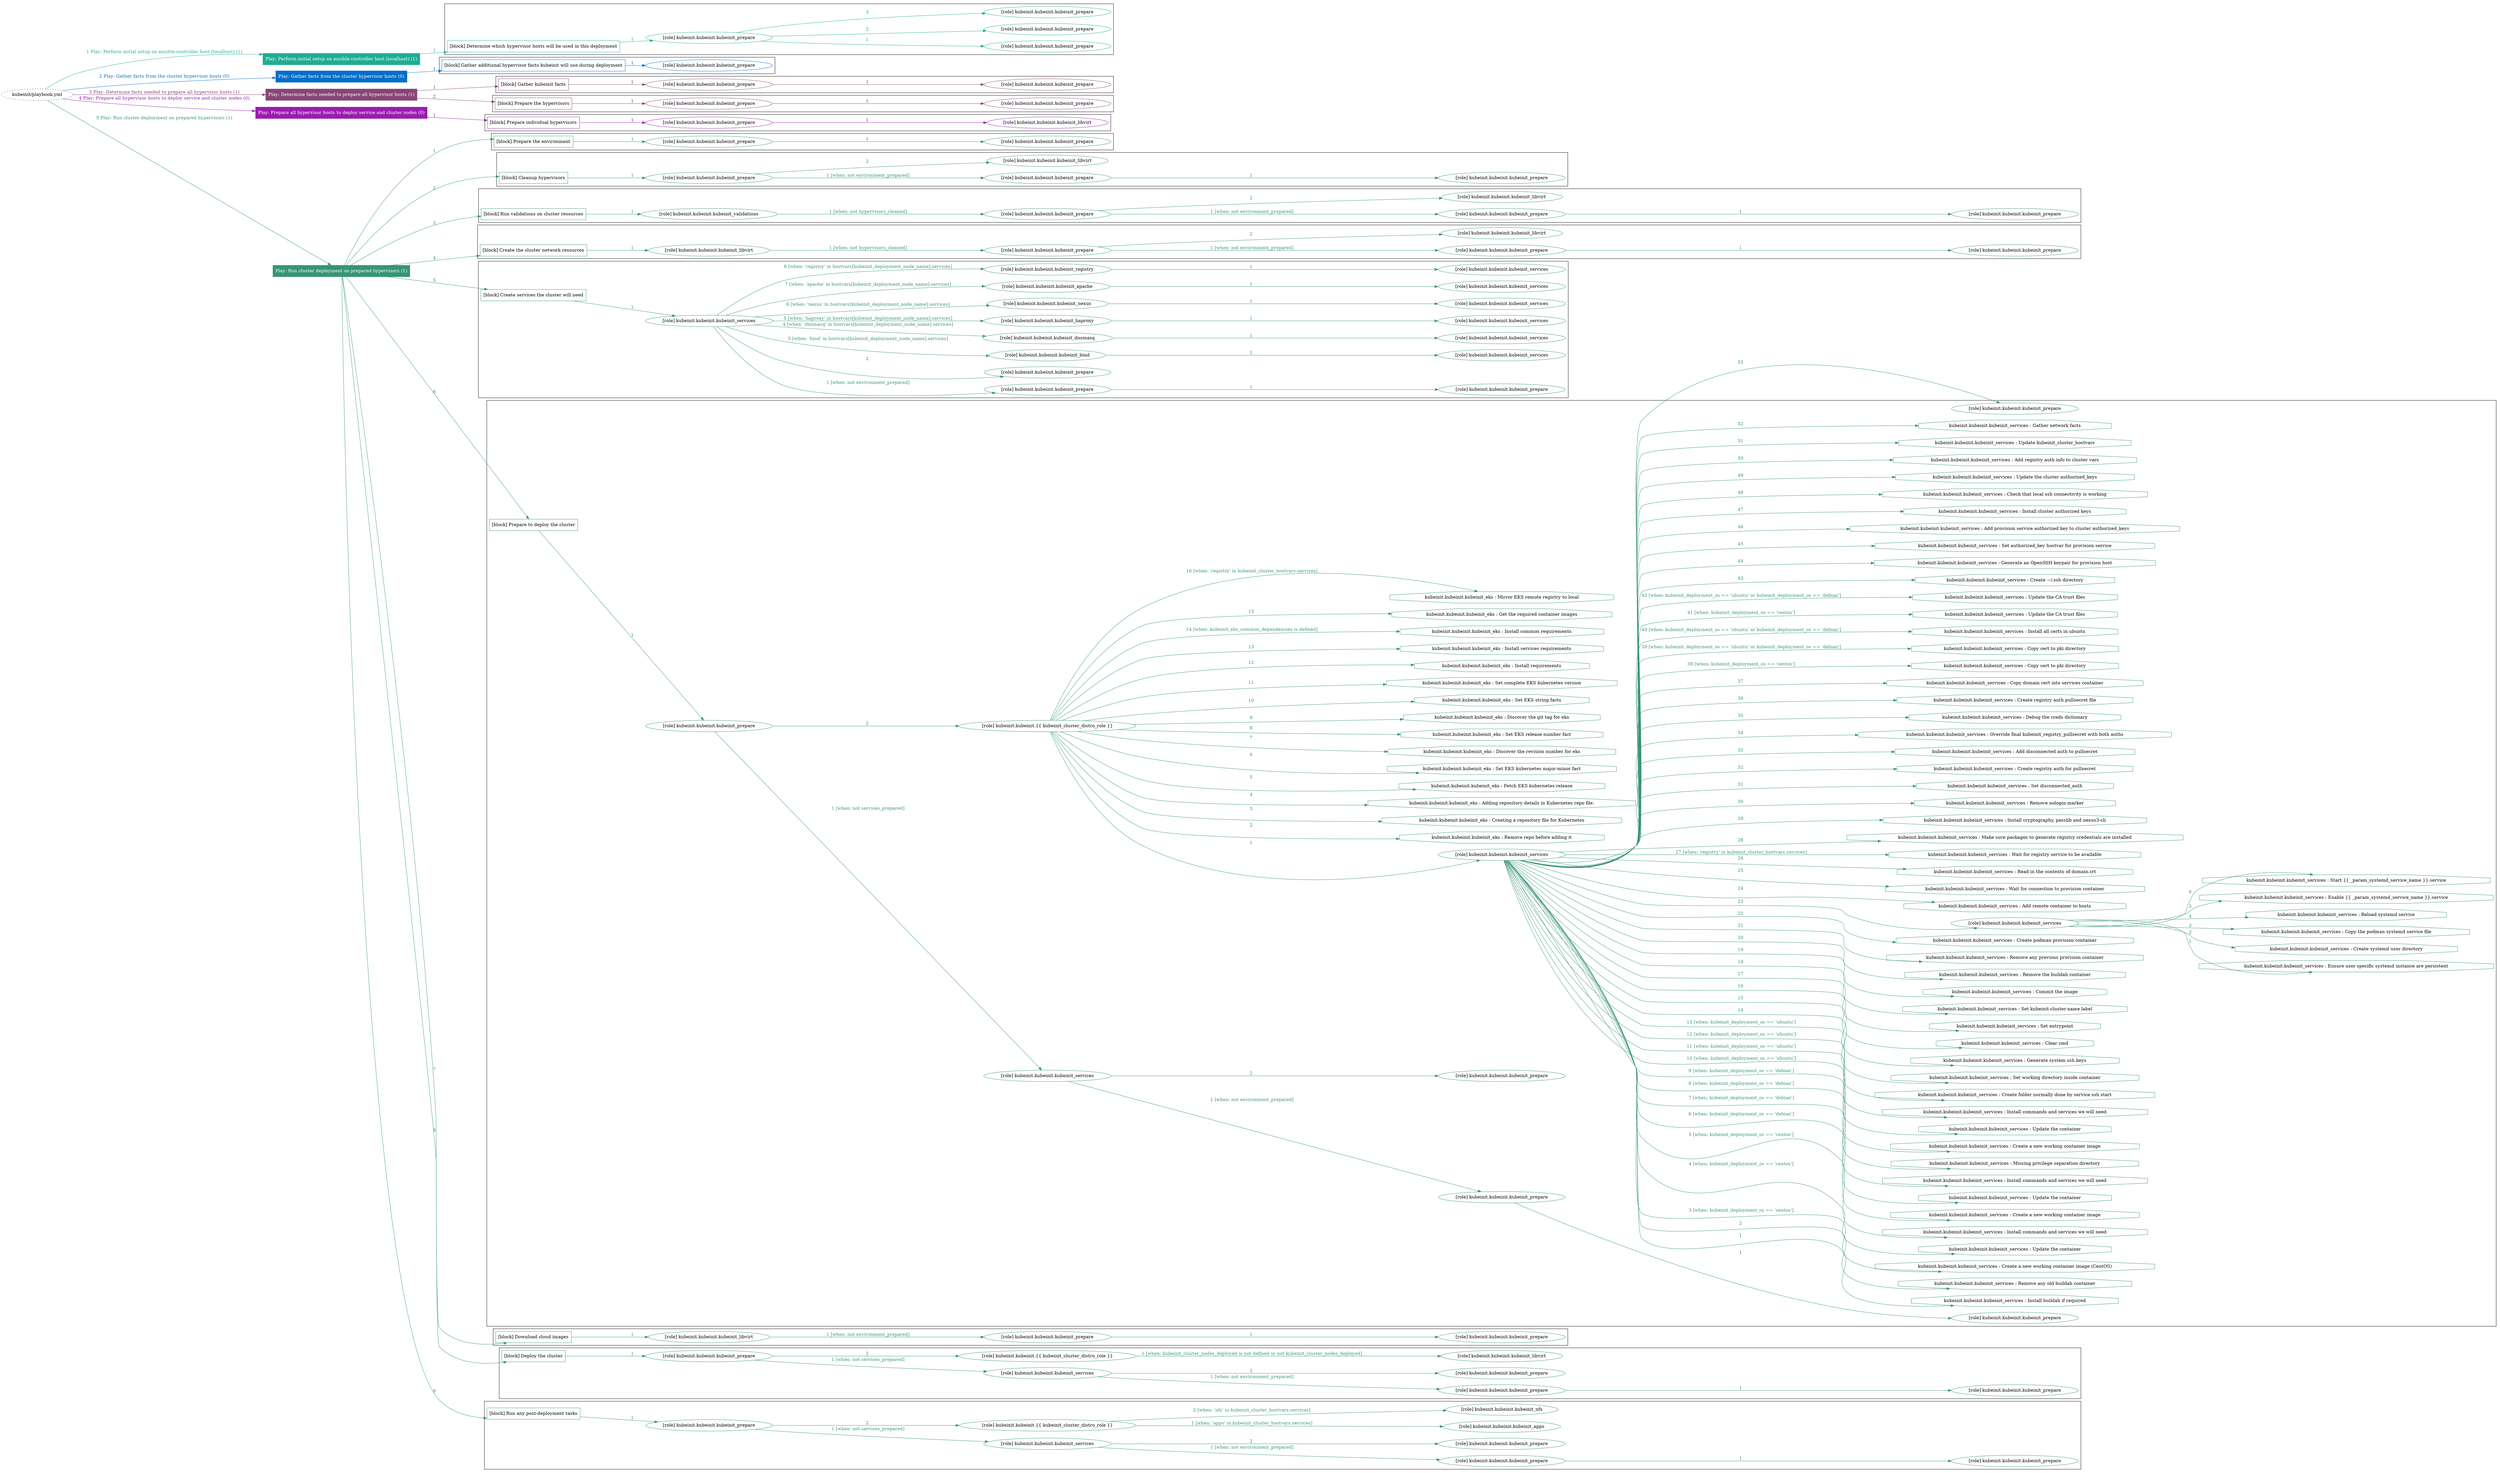 digraph {
	graph [concentrate=true ordering=in rankdir=LR ratio=fill]
	edge [esep=5 sep=10]
	"kubeinit/playbook.yml" [URL="/home/runner/work/kubeinit/kubeinit/kubeinit/playbook.yml" id=playbook_2e793687 style=dotted]
	"kubeinit/playbook.yml" -> play_991cfbdb [label="1 Play: Perform initial setup on ansible-controller host (localhost) (1)" color="#1fad93" fontcolor="#1fad93" id=edge_playbook_2e793687_play_991cfbdb labeltooltip="1 Play: Perform initial setup on ansible-controller host (localhost) (1)" tooltip="1 Play: Perform initial setup on ansible-controller host (localhost) (1)"]
	subgraph "Play: Perform initial setup on ansible-controller host (localhost) (1)" {
		play_991cfbdb [label="Play: Perform initial setup on ansible-controller host (localhost) (1)" URL="/home/runner/work/kubeinit/kubeinit/kubeinit/playbook.yml" color="#1fad93" fontcolor="#ffffff" id=play_991cfbdb shape=box style=filled tooltip=localhost]
		play_991cfbdb -> block_e5bdd7d5 [label=1 color="#1fad93" fontcolor="#1fad93" id=edge_1_play_991cfbdb_block_e5bdd7d5 labeltooltip=1 tooltip=1]
		subgraph cluster_block_e5bdd7d5 {
			block_e5bdd7d5 [label="[block] Determine which hypervisor hosts will be used in this deployment" URL="/home/runner/work/kubeinit/kubeinit/kubeinit/playbook.yml" color="#1fad93" id=block_e5bdd7d5 labeltooltip="Determine which hypervisor hosts will be used in this deployment" shape=box tooltip="Determine which hypervisor hosts will be used in this deployment"]
			block_e5bdd7d5 -> role_e4e5c558 [label="1 " color="#1fad93" fontcolor="#1fad93" id=edge_1_block_e5bdd7d5_role_e4e5c558 labeltooltip="1 " tooltip="1 "]
			subgraph "kubeinit.kubeinit.kubeinit_prepare" {
				role_e4e5c558 [label="[role] kubeinit.kubeinit.kubeinit_prepare" URL="/home/runner/work/kubeinit/kubeinit/kubeinit/playbook.yml" color="#1fad93" id=role_e4e5c558 tooltip="kubeinit.kubeinit.kubeinit_prepare"]
				role_e4e5c558 -> role_4420b2b4 [label="1 " color="#1fad93" fontcolor="#1fad93" id=edge_1_role_e4e5c558_role_4420b2b4 labeltooltip="1 " tooltip="1 "]
				subgraph "kubeinit.kubeinit.kubeinit_prepare" {
					role_4420b2b4 [label="[role] kubeinit.kubeinit.kubeinit_prepare" URL="/home/runner/.ansible/collections/ansible_collections/kubeinit/kubeinit/roles/kubeinit_prepare/tasks/build_hypervisors_group.yml" color="#1fad93" id=role_4420b2b4 tooltip="kubeinit.kubeinit.kubeinit_prepare"]
				}
				role_e4e5c558 -> role_45b3419f [label="2 " color="#1fad93" fontcolor="#1fad93" id=edge_2_role_e4e5c558_role_45b3419f labeltooltip="2 " tooltip="2 "]
				subgraph "kubeinit.kubeinit.kubeinit_prepare" {
					role_45b3419f [label="[role] kubeinit.kubeinit.kubeinit_prepare" URL="/home/runner/.ansible/collections/ansible_collections/kubeinit/kubeinit/roles/kubeinit_prepare/tasks/build_hypervisors_group.yml" color="#1fad93" id=role_45b3419f tooltip="kubeinit.kubeinit.kubeinit_prepare"]
				}
				role_e4e5c558 -> role_0bbac060 [label="3 " color="#1fad93" fontcolor="#1fad93" id=edge_3_role_e4e5c558_role_0bbac060 labeltooltip="3 " tooltip="3 "]
				subgraph "kubeinit.kubeinit.kubeinit_prepare" {
					role_0bbac060 [label="[role] kubeinit.kubeinit.kubeinit_prepare" URL="/home/runner/.ansible/collections/ansible_collections/kubeinit/kubeinit/roles/kubeinit_prepare/tasks/build_hypervisors_group.yml" color="#1fad93" id=role_0bbac060 tooltip="kubeinit.kubeinit.kubeinit_prepare"]
				}
			}
		}
	}
	"kubeinit/playbook.yml" -> play_46b67f29 [label="2 Play: Gather facts from the cluster hypervisor hosts (0)" color="#036ec9" fontcolor="#036ec9" id=edge_playbook_2e793687_play_46b67f29 labeltooltip="2 Play: Gather facts from the cluster hypervisor hosts (0)" tooltip="2 Play: Gather facts from the cluster hypervisor hosts (0)"]
	subgraph "Play: Gather facts from the cluster hypervisor hosts (0)" {
		play_46b67f29 [label="Play: Gather facts from the cluster hypervisor hosts (0)" URL="/home/runner/work/kubeinit/kubeinit/kubeinit/playbook.yml" color="#036ec9" fontcolor="#ffffff" id=play_46b67f29 shape=box style=filled tooltip="Play: Gather facts from the cluster hypervisor hosts (0)"]
		play_46b67f29 -> block_97afd6ae [label=1 color="#036ec9" fontcolor="#036ec9" id=edge_1_play_46b67f29_block_97afd6ae labeltooltip=1 tooltip=1]
		subgraph cluster_block_97afd6ae {
			block_97afd6ae [label="[block] Gather additional hypervisor facts kubeinit will use during deployment" URL="/home/runner/work/kubeinit/kubeinit/kubeinit/playbook.yml" color="#036ec9" id=block_97afd6ae labeltooltip="Gather additional hypervisor facts kubeinit will use during deployment" shape=box tooltip="Gather additional hypervisor facts kubeinit will use during deployment"]
			block_97afd6ae -> role_bac73e3a [label="1 " color="#036ec9" fontcolor="#036ec9" id=edge_1_block_97afd6ae_role_bac73e3a labeltooltip="1 " tooltip="1 "]
			subgraph "kubeinit.kubeinit.kubeinit_prepare" {
				role_bac73e3a [label="[role] kubeinit.kubeinit.kubeinit_prepare" URL="/home/runner/work/kubeinit/kubeinit/kubeinit/playbook.yml" color="#036ec9" id=role_bac73e3a tooltip="kubeinit.kubeinit.kubeinit_prepare"]
			}
		}
	}
	"kubeinit/playbook.yml" -> play_b586fa02 [label="3 Play: Determine facts needed to prepare all hypervisor hosts (1)" color="#874575" fontcolor="#874575" id=edge_playbook_2e793687_play_b586fa02 labeltooltip="3 Play: Determine facts needed to prepare all hypervisor hosts (1)" tooltip="3 Play: Determine facts needed to prepare all hypervisor hosts (1)"]
	subgraph "Play: Determine facts needed to prepare all hypervisor hosts (1)" {
		play_b586fa02 [label="Play: Determine facts needed to prepare all hypervisor hosts (1)" URL="/home/runner/work/kubeinit/kubeinit/kubeinit/playbook.yml" color="#874575" fontcolor="#ffffff" id=play_b586fa02 shape=box style=filled tooltip=localhost]
		play_b586fa02 -> block_dd42911b [label=1 color="#874575" fontcolor="#874575" id=edge_1_play_b586fa02_block_dd42911b labeltooltip=1 tooltip=1]
		subgraph cluster_block_dd42911b {
			block_dd42911b [label="[block] Gather kubeinit facts" URL="/home/runner/work/kubeinit/kubeinit/kubeinit/playbook.yml" color="#874575" id=block_dd42911b labeltooltip="Gather kubeinit facts" shape=box tooltip="Gather kubeinit facts"]
			block_dd42911b -> role_9d0b4e7a [label="1 " color="#874575" fontcolor="#874575" id=edge_1_block_dd42911b_role_9d0b4e7a labeltooltip="1 " tooltip="1 "]
			subgraph "kubeinit.kubeinit.kubeinit_prepare" {
				role_9d0b4e7a [label="[role] kubeinit.kubeinit.kubeinit_prepare" URL="/home/runner/work/kubeinit/kubeinit/kubeinit/playbook.yml" color="#874575" id=role_9d0b4e7a tooltip="kubeinit.kubeinit.kubeinit_prepare"]
				role_9d0b4e7a -> role_ba5dbc4c [label="1 " color="#874575" fontcolor="#874575" id=edge_1_role_9d0b4e7a_role_ba5dbc4c labeltooltip="1 " tooltip="1 "]
				subgraph "kubeinit.kubeinit.kubeinit_prepare" {
					role_ba5dbc4c [label="[role] kubeinit.kubeinit.kubeinit_prepare" URL="/home/runner/.ansible/collections/ansible_collections/kubeinit/kubeinit/roles/kubeinit_prepare/tasks/gather_kubeinit_facts.yml" color="#874575" id=role_ba5dbc4c tooltip="kubeinit.kubeinit.kubeinit_prepare"]
				}
			}
		}
		play_b586fa02 -> block_fa6048a6 [label=2 color="#874575" fontcolor="#874575" id=edge_2_play_b586fa02_block_fa6048a6 labeltooltip=2 tooltip=2]
		subgraph cluster_block_fa6048a6 {
			block_fa6048a6 [label="[block] Prepare the hypervisors" URL="/home/runner/work/kubeinit/kubeinit/kubeinit/playbook.yml" color="#874575" id=block_fa6048a6 labeltooltip="Prepare the hypervisors" shape=box tooltip="Prepare the hypervisors"]
			block_fa6048a6 -> role_a605c79e [label="1 " color="#874575" fontcolor="#874575" id=edge_1_block_fa6048a6_role_a605c79e labeltooltip="1 " tooltip="1 "]
			subgraph "kubeinit.kubeinit.kubeinit_prepare" {
				role_a605c79e [label="[role] kubeinit.kubeinit.kubeinit_prepare" URL="/home/runner/work/kubeinit/kubeinit/kubeinit/playbook.yml" color="#874575" id=role_a605c79e tooltip="kubeinit.kubeinit.kubeinit_prepare"]
				role_a605c79e -> role_b888991b [label="1 " color="#874575" fontcolor="#874575" id=edge_1_role_a605c79e_role_b888991b labeltooltip="1 " tooltip="1 "]
				subgraph "kubeinit.kubeinit.kubeinit_prepare" {
					role_b888991b [label="[role] kubeinit.kubeinit.kubeinit_prepare" URL="/home/runner/.ansible/collections/ansible_collections/kubeinit/kubeinit/roles/kubeinit_prepare/tasks/gather_kubeinit_facts.yml" color="#874575" id=role_b888991b tooltip="kubeinit.kubeinit.kubeinit_prepare"]
				}
			}
		}
	}
	"kubeinit/playbook.yml" -> play_7a619203 [label="4 Play: Prepare all hypervisor hosts to deploy service and cluster nodes (0)" color="#9a1cb0" fontcolor="#9a1cb0" id=edge_playbook_2e793687_play_7a619203 labeltooltip="4 Play: Prepare all hypervisor hosts to deploy service and cluster nodes (0)" tooltip="4 Play: Prepare all hypervisor hosts to deploy service and cluster nodes (0)"]
	subgraph "Play: Prepare all hypervisor hosts to deploy service and cluster nodes (0)" {
		play_7a619203 [label="Play: Prepare all hypervisor hosts to deploy service and cluster nodes (0)" URL="/home/runner/work/kubeinit/kubeinit/kubeinit/playbook.yml" color="#9a1cb0" fontcolor="#ffffff" id=play_7a619203 shape=box style=filled tooltip="Play: Prepare all hypervisor hosts to deploy service and cluster nodes (0)"]
		play_7a619203 -> block_0105a3cd [label=1 color="#9a1cb0" fontcolor="#9a1cb0" id=edge_1_play_7a619203_block_0105a3cd labeltooltip=1 tooltip=1]
		subgraph cluster_block_0105a3cd {
			block_0105a3cd [label="[block] Prepare individual hypervisors" URL="/home/runner/work/kubeinit/kubeinit/kubeinit/playbook.yml" color="#9a1cb0" id=block_0105a3cd labeltooltip="Prepare individual hypervisors" shape=box tooltip="Prepare individual hypervisors"]
			block_0105a3cd -> role_71f1a016 [label="1 " color="#9a1cb0" fontcolor="#9a1cb0" id=edge_1_block_0105a3cd_role_71f1a016 labeltooltip="1 " tooltip="1 "]
			subgraph "kubeinit.kubeinit.kubeinit_prepare" {
				role_71f1a016 [label="[role] kubeinit.kubeinit.kubeinit_prepare" URL="/home/runner/work/kubeinit/kubeinit/kubeinit/playbook.yml" color="#9a1cb0" id=role_71f1a016 tooltip="kubeinit.kubeinit.kubeinit_prepare"]
				role_71f1a016 -> role_2733c2fa [label="1 " color="#9a1cb0" fontcolor="#9a1cb0" id=edge_1_role_71f1a016_role_2733c2fa labeltooltip="1 " tooltip="1 "]
				subgraph "kubeinit.kubeinit.kubeinit_libvirt" {
					role_2733c2fa [label="[role] kubeinit.kubeinit.kubeinit_libvirt" URL="/home/runner/.ansible/collections/ansible_collections/kubeinit/kubeinit/roles/kubeinit_prepare/tasks/prepare_hypervisor.yml" color="#9a1cb0" id=role_2733c2fa tooltip="kubeinit.kubeinit.kubeinit_libvirt"]
				}
			}
		}
	}
	"kubeinit/playbook.yml" -> play_8ae6184d [label="5 Play: Run cluster deployment on prepared hypervisors (1)" color="#379572" fontcolor="#379572" id=edge_playbook_2e793687_play_8ae6184d labeltooltip="5 Play: Run cluster deployment on prepared hypervisors (1)" tooltip="5 Play: Run cluster deployment on prepared hypervisors (1)"]
	subgraph "Play: Run cluster deployment on prepared hypervisors (1)" {
		play_8ae6184d [label="Play: Run cluster deployment on prepared hypervisors (1)" URL="/home/runner/work/kubeinit/kubeinit/kubeinit/playbook.yml" color="#379572" fontcolor="#ffffff" id=play_8ae6184d shape=box style=filled tooltip=localhost]
		play_8ae6184d -> block_1cf6e6b3 [label=1 color="#379572" fontcolor="#379572" id=edge_1_play_8ae6184d_block_1cf6e6b3 labeltooltip=1 tooltip=1]
		subgraph cluster_block_1cf6e6b3 {
			block_1cf6e6b3 [label="[block] Prepare the environment" URL="/home/runner/work/kubeinit/kubeinit/kubeinit/playbook.yml" color="#379572" id=block_1cf6e6b3 labeltooltip="Prepare the environment" shape=box tooltip="Prepare the environment"]
			block_1cf6e6b3 -> role_00d9a7a1 [label="1 " color="#379572" fontcolor="#379572" id=edge_1_block_1cf6e6b3_role_00d9a7a1 labeltooltip="1 " tooltip="1 "]
			subgraph "kubeinit.kubeinit.kubeinit_prepare" {
				role_00d9a7a1 [label="[role] kubeinit.kubeinit.kubeinit_prepare" URL="/home/runner/work/kubeinit/kubeinit/kubeinit/playbook.yml" color="#379572" id=role_00d9a7a1 tooltip="kubeinit.kubeinit.kubeinit_prepare"]
				role_00d9a7a1 -> role_11fb5d42 [label="1 " color="#379572" fontcolor="#379572" id=edge_1_role_00d9a7a1_role_11fb5d42 labeltooltip="1 " tooltip="1 "]
				subgraph "kubeinit.kubeinit.kubeinit_prepare" {
					role_11fb5d42 [label="[role] kubeinit.kubeinit.kubeinit_prepare" URL="/home/runner/.ansible/collections/ansible_collections/kubeinit/kubeinit/roles/kubeinit_prepare/tasks/gather_kubeinit_facts.yml" color="#379572" id=role_11fb5d42 tooltip="kubeinit.kubeinit.kubeinit_prepare"]
				}
			}
		}
		play_8ae6184d -> block_ac386e2e [label=2 color="#379572" fontcolor="#379572" id=edge_2_play_8ae6184d_block_ac386e2e labeltooltip=2 tooltip=2]
		subgraph cluster_block_ac386e2e {
			block_ac386e2e [label="[block] Cleanup hypervisors" URL="/home/runner/work/kubeinit/kubeinit/kubeinit/playbook.yml" color="#379572" id=block_ac386e2e labeltooltip="Cleanup hypervisors" shape=box tooltip="Cleanup hypervisors"]
			block_ac386e2e -> role_c8af3087 [label="1 " color="#379572" fontcolor="#379572" id=edge_1_block_ac386e2e_role_c8af3087 labeltooltip="1 " tooltip="1 "]
			subgraph "kubeinit.kubeinit.kubeinit_prepare" {
				role_c8af3087 [label="[role] kubeinit.kubeinit.kubeinit_prepare" URL="/home/runner/work/kubeinit/kubeinit/kubeinit/playbook.yml" color="#379572" id=role_c8af3087 tooltip="kubeinit.kubeinit.kubeinit_prepare"]
				role_c8af3087 -> role_c5687b85 [label="1 [when: not environment_prepared]" color="#379572" fontcolor="#379572" id=edge_1_role_c8af3087_role_c5687b85 labeltooltip="1 [when: not environment_prepared]" tooltip="1 [when: not environment_prepared]"]
				subgraph "kubeinit.kubeinit.kubeinit_prepare" {
					role_c5687b85 [label="[role] kubeinit.kubeinit.kubeinit_prepare" URL="/home/runner/.ansible/collections/ansible_collections/kubeinit/kubeinit/roles/kubeinit_prepare/tasks/cleanup_hypervisors.yml" color="#379572" id=role_c5687b85 tooltip="kubeinit.kubeinit.kubeinit_prepare"]
					role_c5687b85 -> role_7cd5c070 [label="1 " color="#379572" fontcolor="#379572" id=edge_1_role_c5687b85_role_7cd5c070 labeltooltip="1 " tooltip="1 "]
					subgraph "kubeinit.kubeinit.kubeinit_prepare" {
						role_7cd5c070 [label="[role] kubeinit.kubeinit.kubeinit_prepare" URL="/home/runner/.ansible/collections/ansible_collections/kubeinit/kubeinit/roles/kubeinit_prepare/tasks/gather_kubeinit_facts.yml" color="#379572" id=role_7cd5c070 tooltip="kubeinit.kubeinit.kubeinit_prepare"]
					}
				}
				role_c8af3087 -> role_92a580dc [label="2 " color="#379572" fontcolor="#379572" id=edge_2_role_c8af3087_role_92a580dc labeltooltip="2 " tooltip="2 "]
				subgraph "kubeinit.kubeinit.kubeinit_libvirt" {
					role_92a580dc [label="[role] kubeinit.kubeinit.kubeinit_libvirt" URL="/home/runner/.ansible/collections/ansible_collections/kubeinit/kubeinit/roles/kubeinit_prepare/tasks/cleanup_hypervisors.yml" color="#379572" id=role_92a580dc tooltip="kubeinit.kubeinit.kubeinit_libvirt"]
				}
			}
		}
		play_8ae6184d -> block_9250926c [label=3 color="#379572" fontcolor="#379572" id=edge_3_play_8ae6184d_block_9250926c labeltooltip=3 tooltip=3]
		subgraph cluster_block_9250926c {
			block_9250926c [label="[block] Run validations on cluster resources" URL="/home/runner/work/kubeinit/kubeinit/kubeinit/playbook.yml" color="#379572" id=block_9250926c labeltooltip="Run validations on cluster resources" shape=box tooltip="Run validations on cluster resources"]
			block_9250926c -> role_05cd2d03 [label="1 " color="#379572" fontcolor="#379572" id=edge_1_block_9250926c_role_05cd2d03 labeltooltip="1 " tooltip="1 "]
			subgraph "kubeinit.kubeinit.kubeinit_validations" {
				role_05cd2d03 [label="[role] kubeinit.kubeinit.kubeinit_validations" URL="/home/runner/work/kubeinit/kubeinit/kubeinit/playbook.yml" color="#379572" id=role_05cd2d03 tooltip="kubeinit.kubeinit.kubeinit_validations"]
				role_05cd2d03 -> role_4758f560 [label="1 [when: not hypervisors_cleaned]" color="#379572" fontcolor="#379572" id=edge_1_role_05cd2d03_role_4758f560 labeltooltip="1 [when: not hypervisors_cleaned]" tooltip="1 [when: not hypervisors_cleaned]"]
				subgraph "kubeinit.kubeinit.kubeinit_prepare" {
					role_4758f560 [label="[role] kubeinit.kubeinit.kubeinit_prepare" URL="/home/runner/.ansible/collections/ansible_collections/kubeinit/kubeinit/roles/kubeinit_validations/tasks/main.yml" color="#379572" id=role_4758f560 tooltip="kubeinit.kubeinit.kubeinit_prepare"]
					role_4758f560 -> role_fb804d5d [label="1 [when: not environment_prepared]" color="#379572" fontcolor="#379572" id=edge_1_role_4758f560_role_fb804d5d labeltooltip="1 [when: not environment_prepared]" tooltip="1 [when: not environment_prepared]"]
					subgraph "kubeinit.kubeinit.kubeinit_prepare" {
						role_fb804d5d [label="[role] kubeinit.kubeinit.kubeinit_prepare" URL="/home/runner/.ansible/collections/ansible_collections/kubeinit/kubeinit/roles/kubeinit_prepare/tasks/cleanup_hypervisors.yml" color="#379572" id=role_fb804d5d tooltip="kubeinit.kubeinit.kubeinit_prepare"]
						role_fb804d5d -> role_63495395 [label="1 " color="#379572" fontcolor="#379572" id=edge_1_role_fb804d5d_role_63495395 labeltooltip="1 " tooltip="1 "]
						subgraph "kubeinit.kubeinit.kubeinit_prepare" {
							role_63495395 [label="[role] kubeinit.kubeinit.kubeinit_prepare" URL="/home/runner/.ansible/collections/ansible_collections/kubeinit/kubeinit/roles/kubeinit_prepare/tasks/gather_kubeinit_facts.yml" color="#379572" id=role_63495395 tooltip="kubeinit.kubeinit.kubeinit_prepare"]
						}
					}
					role_4758f560 -> role_4cf1a2e9 [label="2 " color="#379572" fontcolor="#379572" id=edge_2_role_4758f560_role_4cf1a2e9 labeltooltip="2 " tooltip="2 "]
					subgraph "kubeinit.kubeinit.kubeinit_libvirt" {
						role_4cf1a2e9 [label="[role] kubeinit.kubeinit.kubeinit_libvirt" URL="/home/runner/.ansible/collections/ansible_collections/kubeinit/kubeinit/roles/kubeinit_prepare/tasks/cleanup_hypervisors.yml" color="#379572" id=role_4cf1a2e9 tooltip="kubeinit.kubeinit.kubeinit_libvirt"]
					}
				}
			}
		}
		play_8ae6184d -> block_9a26da30 [label=4 color="#379572" fontcolor="#379572" id=edge_4_play_8ae6184d_block_9a26da30 labeltooltip=4 tooltip=4]
		subgraph cluster_block_9a26da30 {
			block_9a26da30 [label="[block] Create the cluster network resources" URL="/home/runner/work/kubeinit/kubeinit/kubeinit/playbook.yml" color="#379572" id=block_9a26da30 labeltooltip="Create the cluster network resources" shape=box tooltip="Create the cluster network resources"]
			block_9a26da30 -> role_29dc6d57 [label="1 " color="#379572" fontcolor="#379572" id=edge_1_block_9a26da30_role_29dc6d57 labeltooltip="1 " tooltip="1 "]
			subgraph "kubeinit.kubeinit.kubeinit_libvirt" {
				role_29dc6d57 [label="[role] kubeinit.kubeinit.kubeinit_libvirt" URL="/home/runner/work/kubeinit/kubeinit/kubeinit/playbook.yml" color="#379572" id=role_29dc6d57 tooltip="kubeinit.kubeinit.kubeinit_libvirt"]
				role_29dc6d57 -> role_4741ee81 [label="1 [when: not hypervisors_cleaned]" color="#379572" fontcolor="#379572" id=edge_1_role_29dc6d57_role_4741ee81 labeltooltip="1 [when: not hypervisors_cleaned]" tooltip="1 [when: not hypervisors_cleaned]"]
				subgraph "kubeinit.kubeinit.kubeinit_prepare" {
					role_4741ee81 [label="[role] kubeinit.kubeinit.kubeinit_prepare" URL="/home/runner/.ansible/collections/ansible_collections/kubeinit/kubeinit/roles/kubeinit_libvirt/tasks/create_network.yml" color="#379572" id=role_4741ee81 tooltip="kubeinit.kubeinit.kubeinit_prepare"]
					role_4741ee81 -> role_29fe78f2 [label="1 [when: not environment_prepared]" color="#379572" fontcolor="#379572" id=edge_1_role_4741ee81_role_29fe78f2 labeltooltip="1 [when: not environment_prepared]" tooltip="1 [when: not environment_prepared]"]
					subgraph "kubeinit.kubeinit.kubeinit_prepare" {
						role_29fe78f2 [label="[role] kubeinit.kubeinit.kubeinit_prepare" URL="/home/runner/.ansible/collections/ansible_collections/kubeinit/kubeinit/roles/kubeinit_prepare/tasks/cleanup_hypervisors.yml" color="#379572" id=role_29fe78f2 tooltip="kubeinit.kubeinit.kubeinit_prepare"]
						role_29fe78f2 -> role_f8e1c676 [label="1 " color="#379572" fontcolor="#379572" id=edge_1_role_29fe78f2_role_f8e1c676 labeltooltip="1 " tooltip="1 "]
						subgraph "kubeinit.kubeinit.kubeinit_prepare" {
							role_f8e1c676 [label="[role] kubeinit.kubeinit.kubeinit_prepare" URL="/home/runner/.ansible/collections/ansible_collections/kubeinit/kubeinit/roles/kubeinit_prepare/tasks/gather_kubeinit_facts.yml" color="#379572" id=role_f8e1c676 tooltip="kubeinit.kubeinit.kubeinit_prepare"]
						}
					}
					role_4741ee81 -> role_7df1ba89 [label="2 " color="#379572" fontcolor="#379572" id=edge_2_role_4741ee81_role_7df1ba89 labeltooltip="2 " tooltip="2 "]
					subgraph "kubeinit.kubeinit.kubeinit_libvirt" {
						role_7df1ba89 [label="[role] kubeinit.kubeinit.kubeinit_libvirt" URL="/home/runner/.ansible/collections/ansible_collections/kubeinit/kubeinit/roles/kubeinit_prepare/tasks/cleanup_hypervisors.yml" color="#379572" id=role_7df1ba89 tooltip="kubeinit.kubeinit.kubeinit_libvirt"]
					}
				}
			}
		}
		play_8ae6184d -> block_757ac85e [label=5 color="#379572" fontcolor="#379572" id=edge_5_play_8ae6184d_block_757ac85e labeltooltip=5 tooltip=5]
		subgraph cluster_block_757ac85e {
			block_757ac85e [label="[block] Create services the cluster will need" URL="/home/runner/work/kubeinit/kubeinit/kubeinit/playbook.yml" color="#379572" id=block_757ac85e labeltooltip="Create services the cluster will need" shape=box tooltip="Create services the cluster will need"]
			block_757ac85e -> role_caa33a15 [label="1 " color="#379572" fontcolor="#379572" id=edge_1_block_757ac85e_role_caa33a15 labeltooltip="1 " tooltip="1 "]
			subgraph "kubeinit.kubeinit.kubeinit_services" {
				role_caa33a15 [label="[role] kubeinit.kubeinit.kubeinit_services" URL="/home/runner/work/kubeinit/kubeinit/kubeinit/playbook.yml" color="#379572" id=role_caa33a15 tooltip="kubeinit.kubeinit.kubeinit_services"]
				role_caa33a15 -> role_01c5c17a [label="1 [when: not environment_prepared]" color="#379572" fontcolor="#379572" id=edge_1_role_caa33a15_role_01c5c17a labeltooltip="1 [when: not environment_prepared]" tooltip="1 [when: not environment_prepared]"]
				subgraph "kubeinit.kubeinit.kubeinit_prepare" {
					role_01c5c17a [label="[role] kubeinit.kubeinit.kubeinit_prepare" URL="/home/runner/.ansible/collections/ansible_collections/kubeinit/kubeinit/roles/kubeinit_services/tasks/main.yml" color="#379572" id=role_01c5c17a tooltip="kubeinit.kubeinit.kubeinit_prepare"]
					role_01c5c17a -> role_0fcd63ce [label="1 " color="#379572" fontcolor="#379572" id=edge_1_role_01c5c17a_role_0fcd63ce labeltooltip="1 " tooltip="1 "]
					subgraph "kubeinit.kubeinit.kubeinit_prepare" {
						role_0fcd63ce [label="[role] kubeinit.kubeinit.kubeinit_prepare" URL="/home/runner/.ansible/collections/ansible_collections/kubeinit/kubeinit/roles/kubeinit_prepare/tasks/gather_kubeinit_facts.yml" color="#379572" id=role_0fcd63ce tooltip="kubeinit.kubeinit.kubeinit_prepare"]
					}
				}
				role_caa33a15 -> role_9f66d079 [label="2 " color="#379572" fontcolor="#379572" id=edge_2_role_caa33a15_role_9f66d079 labeltooltip="2 " tooltip="2 "]
				subgraph "kubeinit.kubeinit.kubeinit_prepare" {
					role_9f66d079 [label="[role] kubeinit.kubeinit.kubeinit_prepare" URL="/home/runner/.ansible/collections/ansible_collections/kubeinit/kubeinit/roles/kubeinit_services/tasks/00_create_service_pod.yml" color="#379572" id=role_9f66d079 tooltip="kubeinit.kubeinit.kubeinit_prepare"]
				}
				role_caa33a15 -> role_5a335a9d [label="3 [when: 'bind' in hostvars[kubeinit_deployment_node_name].services]" color="#379572" fontcolor="#379572" id=edge_3_role_caa33a15_role_5a335a9d labeltooltip="3 [when: 'bind' in hostvars[kubeinit_deployment_node_name].services]" tooltip="3 [when: 'bind' in hostvars[kubeinit_deployment_node_name].services]"]
				subgraph "kubeinit.kubeinit.kubeinit_bind" {
					role_5a335a9d [label="[role] kubeinit.kubeinit.kubeinit_bind" URL="/home/runner/.ansible/collections/ansible_collections/kubeinit/kubeinit/roles/kubeinit_services/tasks/start_services_containers.yml" color="#379572" id=role_5a335a9d tooltip="kubeinit.kubeinit.kubeinit_bind"]
					role_5a335a9d -> role_c89a183a [label="1 " color="#379572" fontcolor="#379572" id=edge_1_role_5a335a9d_role_c89a183a labeltooltip="1 " tooltip="1 "]
					subgraph "kubeinit.kubeinit.kubeinit_services" {
						role_c89a183a [label="[role] kubeinit.kubeinit.kubeinit_services" URL="/home/runner/.ansible/collections/ansible_collections/kubeinit/kubeinit/roles/kubeinit_bind/tasks/main.yml" color="#379572" id=role_c89a183a tooltip="kubeinit.kubeinit.kubeinit_services"]
					}
				}
				role_caa33a15 -> role_64ff4338 [label="4 [when: 'dnsmasq' in hostvars[kubeinit_deployment_node_name].services]" color="#379572" fontcolor="#379572" id=edge_4_role_caa33a15_role_64ff4338 labeltooltip="4 [when: 'dnsmasq' in hostvars[kubeinit_deployment_node_name].services]" tooltip="4 [when: 'dnsmasq' in hostvars[kubeinit_deployment_node_name].services]"]
				subgraph "kubeinit.kubeinit.kubeinit_dnsmasq" {
					role_64ff4338 [label="[role] kubeinit.kubeinit.kubeinit_dnsmasq" URL="/home/runner/.ansible/collections/ansible_collections/kubeinit/kubeinit/roles/kubeinit_services/tasks/start_services_containers.yml" color="#379572" id=role_64ff4338 tooltip="kubeinit.kubeinit.kubeinit_dnsmasq"]
					role_64ff4338 -> role_a67cf1d9 [label="1 " color="#379572" fontcolor="#379572" id=edge_1_role_64ff4338_role_a67cf1d9 labeltooltip="1 " tooltip="1 "]
					subgraph "kubeinit.kubeinit.kubeinit_services" {
						role_a67cf1d9 [label="[role] kubeinit.kubeinit.kubeinit_services" URL="/home/runner/.ansible/collections/ansible_collections/kubeinit/kubeinit/roles/kubeinit_dnsmasq/tasks/main.yml" color="#379572" id=role_a67cf1d9 tooltip="kubeinit.kubeinit.kubeinit_services"]
					}
				}
				role_caa33a15 -> role_8d771e96 [label="5 [when: 'haproxy' in hostvars[kubeinit_deployment_node_name].services]" color="#379572" fontcolor="#379572" id=edge_5_role_caa33a15_role_8d771e96 labeltooltip="5 [when: 'haproxy' in hostvars[kubeinit_deployment_node_name].services]" tooltip="5 [when: 'haproxy' in hostvars[kubeinit_deployment_node_name].services]"]
				subgraph "kubeinit.kubeinit.kubeinit_haproxy" {
					role_8d771e96 [label="[role] kubeinit.kubeinit.kubeinit_haproxy" URL="/home/runner/.ansible/collections/ansible_collections/kubeinit/kubeinit/roles/kubeinit_services/tasks/start_services_containers.yml" color="#379572" id=role_8d771e96 tooltip="kubeinit.kubeinit.kubeinit_haproxy"]
					role_8d771e96 -> role_3d40e693 [label="1 " color="#379572" fontcolor="#379572" id=edge_1_role_8d771e96_role_3d40e693 labeltooltip="1 " tooltip="1 "]
					subgraph "kubeinit.kubeinit.kubeinit_services" {
						role_3d40e693 [label="[role] kubeinit.kubeinit.kubeinit_services" URL="/home/runner/.ansible/collections/ansible_collections/kubeinit/kubeinit/roles/kubeinit_haproxy/tasks/main.yml" color="#379572" id=role_3d40e693 tooltip="kubeinit.kubeinit.kubeinit_services"]
					}
				}
				role_caa33a15 -> role_befdfcca [label="6 [when: 'nexus' in hostvars[kubeinit_deployment_node_name].services]" color="#379572" fontcolor="#379572" id=edge_6_role_caa33a15_role_befdfcca labeltooltip="6 [when: 'nexus' in hostvars[kubeinit_deployment_node_name].services]" tooltip="6 [when: 'nexus' in hostvars[kubeinit_deployment_node_name].services]"]
				subgraph "kubeinit.kubeinit.kubeinit_nexus" {
					role_befdfcca [label="[role] kubeinit.kubeinit.kubeinit_nexus" URL="/home/runner/.ansible/collections/ansible_collections/kubeinit/kubeinit/roles/kubeinit_services/tasks/start_services_containers.yml" color="#379572" id=role_befdfcca tooltip="kubeinit.kubeinit.kubeinit_nexus"]
					role_befdfcca -> role_719ccb9c [label="1 " color="#379572" fontcolor="#379572" id=edge_1_role_befdfcca_role_719ccb9c labeltooltip="1 " tooltip="1 "]
					subgraph "kubeinit.kubeinit.kubeinit_services" {
						role_719ccb9c [label="[role] kubeinit.kubeinit.kubeinit_services" URL="/home/runner/.ansible/collections/ansible_collections/kubeinit/kubeinit/roles/kubeinit_nexus/tasks/main.yml" color="#379572" id=role_719ccb9c tooltip="kubeinit.kubeinit.kubeinit_services"]
					}
				}
				role_caa33a15 -> role_a421ea89 [label="7 [when: 'apache' in hostvars[kubeinit_deployment_node_name].services]" color="#379572" fontcolor="#379572" id=edge_7_role_caa33a15_role_a421ea89 labeltooltip="7 [when: 'apache' in hostvars[kubeinit_deployment_node_name].services]" tooltip="7 [when: 'apache' in hostvars[kubeinit_deployment_node_name].services]"]
				subgraph "kubeinit.kubeinit.kubeinit_apache" {
					role_a421ea89 [label="[role] kubeinit.kubeinit.kubeinit_apache" URL="/home/runner/.ansible/collections/ansible_collections/kubeinit/kubeinit/roles/kubeinit_services/tasks/start_services_containers.yml" color="#379572" id=role_a421ea89 tooltip="kubeinit.kubeinit.kubeinit_apache"]
					role_a421ea89 -> role_fa2bc2dc [label="1 " color="#379572" fontcolor="#379572" id=edge_1_role_a421ea89_role_fa2bc2dc labeltooltip="1 " tooltip="1 "]
					subgraph "kubeinit.kubeinit.kubeinit_services" {
						role_fa2bc2dc [label="[role] kubeinit.kubeinit.kubeinit_services" URL="/home/runner/.ansible/collections/ansible_collections/kubeinit/kubeinit/roles/kubeinit_apache/tasks/main.yml" color="#379572" id=role_fa2bc2dc tooltip="kubeinit.kubeinit.kubeinit_services"]
					}
				}
				role_caa33a15 -> role_0859f431 [label="8 [when: 'registry' in hostvars[kubeinit_deployment_node_name].services]" color="#379572" fontcolor="#379572" id=edge_8_role_caa33a15_role_0859f431 labeltooltip="8 [when: 'registry' in hostvars[kubeinit_deployment_node_name].services]" tooltip="8 [when: 'registry' in hostvars[kubeinit_deployment_node_name].services]"]
				subgraph "kubeinit.kubeinit.kubeinit_registry" {
					role_0859f431 [label="[role] kubeinit.kubeinit.kubeinit_registry" URL="/home/runner/.ansible/collections/ansible_collections/kubeinit/kubeinit/roles/kubeinit_services/tasks/start_services_containers.yml" color="#379572" id=role_0859f431 tooltip="kubeinit.kubeinit.kubeinit_registry"]
					role_0859f431 -> role_b9c10757 [label="1 " color="#379572" fontcolor="#379572" id=edge_1_role_0859f431_role_b9c10757 labeltooltip="1 " tooltip="1 "]
					subgraph "kubeinit.kubeinit.kubeinit_services" {
						role_b9c10757 [label="[role] kubeinit.kubeinit.kubeinit_services" URL="/home/runner/.ansible/collections/ansible_collections/kubeinit/kubeinit/roles/kubeinit_registry/tasks/main.yml" color="#379572" id=role_b9c10757 tooltip="kubeinit.kubeinit.kubeinit_services"]
					}
				}
			}
		}
		play_8ae6184d -> block_334f199e [label=6 color="#379572" fontcolor="#379572" id=edge_6_play_8ae6184d_block_334f199e labeltooltip=6 tooltip=6]
		subgraph cluster_block_334f199e {
			block_334f199e [label="[block] Prepare to deploy the cluster" URL="/home/runner/work/kubeinit/kubeinit/kubeinit/playbook.yml" color="#379572" id=block_334f199e labeltooltip="Prepare to deploy the cluster" shape=box tooltip="Prepare to deploy the cluster"]
			block_334f199e -> role_7616b122 [label="1 " color="#379572" fontcolor="#379572" id=edge_1_block_334f199e_role_7616b122 labeltooltip="1 " tooltip="1 "]
			subgraph "kubeinit.kubeinit.kubeinit_prepare" {
				role_7616b122 [label="[role] kubeinit.kubeinit.kubeinit_prepare" URL="/home/runner/work/kubeinit/kubeinit/kubeinit/playbook.yml" color="#379572" id=role_7616b122 tooltip="kubeinit.kubeinit.kubeinit_prepare"]
				role_7616b122 -> role_69691823 [label="1 [when: not services_prepared]" color="#379572" fontcolor="#379572" id=edge_1_role_7616b122_role_69691823 labeltooltip="1 [when: not services_prepared]" tooltip="1 [when: not services_prepared]"]
				subgraph "kubeinit.kubeinit.kubeinit_services" {
					role_69691823 [label="[role] kubeinit.kubeinit.kubeinit_services" URL="/home/runner/.ansible/collections/ansible_collections/kubeinit/kubeinit/roles/kubeinit_prepare/tasks/prepare_cluster.yml" color="#379572" id=role_69691823 tooltip="kubeinit.kubeinit.kubeinit_services"]
					role_69691823 -> role_2bdc2209 [label="1 [when: not environment_prepared]" color="#379572" fontcolor="#379572" id=edge_1_role_69691823_role_2bdc2209 labeltooltip="1 [when: not environment_prepared]" tooltip="1 [when: not environment_prepared]"]
					subgraph "kubeinit.kubeinit.kubeinit_prepare" {
						role_2bdc2209 [label="[role] kubeinit.kubeinit.kubeinit_prepare" URL="/home/runner/.ansible/collections/ansible_collections/kubeinit/kubeinit/roles/kubeinit_services/tasks/prepare_services.yml" color="#379572" id=role_2bdc2209 tooltip="kubeinit.kubeinit.kubeinit_prepare"]
						role_2bdc2209 -> role_6f14f1cd [label="1 " color="#379572" fontcolor="#379572" id=edge_1_role_2bdc2209_role_6f14f1cd labeltooltip="1 " tooltip="1 "]
						subgraph "kubeinit.kubeinit.kubeinit_prepare" {
							role_6f14f1cd [label="[role] kubeinit.kubeinit.kubeinit_prepare" URL="/home/runner/.ansible/collections/ansible_collections/kubeinit/kubeinit/roles/kubeinit_prepare/tasks/gather_kubeinit_facts.yml" color="#379572" id=role_6f14f1cd tooltip="kubeinit.kubeinit.kubeinit_prepare"]
						}
					}
					role_69691823 -> role_8fc22345 [label="2 " color="#379572" fontcolor="#379572" id=edge_2_role_69691823_role_8fc22345 labeltooltip="2 " tooltip="2 "]
					subgraph "kubeinit.kubeinit.kubeinit_prepare" {
						role_8fc22345 [label="[role] kubeinit.kubeinit.kubeinit_prepare" URL="/home/runner/.ansible/collections/ansible_collections/kubeinit/kubeinit/roles/kubeinit_services/tasks/prepare_services.yml" color="#379572" id=role_8fc22345 tooltip="kubeinit.kubeinit.kubeinit_prepare"]
					}
				}
				role_7616b122 -> role_c74535eb [label="2 " color="#379572" fontcolor="#379572" id=edge_2_role_7616b122_role_c74535eb labeltooltip="2 " tooltip="2 "]
				subgraph "kubeinit.kubeinit.{{ kubeinit_cluster_distro_role }}" {
					role_c74535eb [label="[role] kubeinit.kubeinit.{{ kubeinit_cluster_distro_role }}" URL="/home/runner/.ansible/collections/ansible_collections/kubeinit/kubeinit/roles/kubeinit_prepare/tasks/prepare_cluster.yml" color="#379572" id=role_c74535eb tooltip="kubeinit.kubeinit.{{ kubeinit_cluster_distro_role }}"]
					role_c74535eb -> role_5feb9a59 [label="1 " color="#379572" fontcolor="#379572" id=edge_1_role_c74535eb_role_5feb9a59 labeltooltip="1 " tooltip="1 "]
					subgraph "kubeinit.kubeinit.kubeinit_services" {
						role_5feb9a59 [label="[role] kubeinit.kubeinit.kubeinit_services" URL="/home/runner/.ansible/collections/ansible_collections/kubeinit/kubeinit/roles/kubeinit_eks/tasks/prepare_cluster.yml" color="#379572" id=role_5feb9a59 tooltip="kubeinit.kubeinit.kubeinit_services"]
						task_cd98f5c1 [label="kubeinit.kubeinit.kubeinit_services : Install buildah if required" URL="/home/runner/.ansible/collections/ansible_collections/kubeinit/kubeinit/roles/kubeinit_services/tasks/create_provision_container.yml" color="#379572" id=task_cd98f5c1 shape=octagon tooltip="kubeinit.kubeinit.kubeinit_services : Install buildah if required"]
						role_5feb9a59 -> task_cd98f5c1 [label="1 " color="#379572" fontcolor="#379572" id=edge_1_role_5feb9a59_task_cd98f5c1 labeltooltip="1 " tooltip="1 "]
						task_2919bf95 [label="kubeinit.kubeinit.kubeinit_services : Remove any old buildah container" URL="/home/runner/.ansible/collections/ansible_collections/kubeinit/kubeinit/roles/kubeinit_services/tasks/create_provision_container.yml" color="#379572" id=task_2919bf95 shape=octagon tooltip="kubeinit.kubeinit.kubeinit_services : Remove any old buildah container"]
						role_5feb9a59 -> task_2919bf95 [label="2 " color="#379572" fontcolor="#379572" id=edge_2_role_5feb9a59_task_2919bf95 labeltooltip="2 " tooltip="2 "]
						task_de52df00 [label="kubeinit.kubeinit.kubeinit_services : Create a new working container image (CentOS)" URL="/home/runner/.ansible/collections/ansible_collections/kubeinit/kubeinit/roles/kubeinit_services/tasks/create_provision_container.yml" color="#379572" id=task_de52df00 shape=octagon tooltip="kubeinit.kubeinit.kubeinit_services : Create a new working container image (CentOS)"]
						role_5feb9a59 -> task_de52df00 [label="3 [when: kubeinit_deployment_os == 'centos']" color="#379572" fontcolor="#379572" id=edge_3_role_5feb9a59_task_de52df00 labeltooltip="3 [when: kubeinit_deployment_os == 'centos']" tooltip="3 [when: kubeinit_deployment_os == 'centos']"]
						task_6f0132b7 [label="kubeinit.kubeinit.kubeinit_services : Update the container" URL="/home/runner/.ansible/collections/ansible_collections/kubeinit/kubeinit/roles/kubeinit_services/tasks/create_provision_container.yml" color="#379572" id=task_6f0132b7 shape=octagon tooltip="kubeinit.kubeinit.kubeinit_services : Update the container"]
						role_5feb9a59 -> task_6f0132b7 [label="4 [when: kubeinit_deployment_os == 'centos']" color="#379572" fontcolor="#379572" id=edge_4_role_5feb9a59_task_6f0132b7 labeltooltip="4 [when: kubeinit_deployment_os == 'centos']" tooltip="4 [when: kubeinit_deployment_os == 'centos']"]
						task_3c06d888 [label="kubeinit.kubeinit.kubeinit_services : Install commands and services we will need" URL="/home/runner/.ansible/collections/ansible_collections/kubeinit/kubeinit/roles/kubeinit_services/tasks/create_provision_container.yml" color="#379572" id=task_3c06d888 shape=octagon tooltip="kubeinit.kubeinit.kubeinit_services : Install commands and services we will need"]
						role_5feb9a59 -> task_3c06d888 [label="5 [when: kubeinit_deployment_os == 'centos']" color="#379572" fontcolor="#379572" id=edge_5_role_5feb9a59_task_3c06d888 labeltooltip="5 [when: kubeinit_deployment_os == 'centos']" tooltip="5 [when: kubeinit_deployment_os == 'centos']"]
						task_d62037e2 [label="kubeinit.kubeinit.kubeinit_services : Create a new working container image" URL="/home/runner/.ansible/collections/ansible_collections/kubeinit/kubeinit/roles/kubeinit_services/tasks/create_provision_container.yml" color="#379572" id=task_d62037e2 shape=octagon tooltip="kubeinit.kubeinit.kubeinit_services : Create a new working container image"]
						role_5feb9a59 -> task_d62037e2 [label="6 [when: kubeinit_deployment_os == 'debian']" color="#379572" fontcolor="#379572" id=edge_6_role_5feb9a59_task_d62037e2 labeltooltip="6 [when: kubeinit_deployment_os == 'debian']" tooltip="6 [when: kubeinit_deployment_os == 'debian']"]
						task_f8dd4d6a [label="kubeinit.kubeinit.kubeinit_services : Update the container" URL="/home/runner/.ansible/collections/ansible_collections/kubeinit/kubeinit/roles/kubeinit_services/tasks/create_provision_container.yml" color="#379572" id=task_f8dd4d6a shape=octagon tooltip="kubeinit.kubeinit.kubeinit_services : Update the container"]
						role_5feb9a59 -> task_f8dd4d6a [label="7 [when: kubeinit_deployment_os == 'debian']" color="#379572" fontcolor="#379572" id=edge_7_role_5feb9a59_task_f8dd4d6a labeltooltip="7 [when: kubeinit_deployment_os == 'debian']" tooltip="7 [when: kubeinit_deployment_os == 'debian']"]
						task_c615f94a [label="kubeinit.kubeinit.kubeinit_services : Install commands and services we will need" URL="/home/runner/.ansible/collections/ansible_collections/kubeinit/kubeinit/roles/kubeinit_services/tasks/create_provision_container.yml" color="#379572" id=task_c615f94a shape=octagon tooltip="kubeinit.kubeinit.kubeinit_services : Install commands and services we will need"]
						role_5feb9a59 -> task_c615f94a [label="8 [when: kubeinit_deployment_os == 'debian']" color="#379572" fontcolor="#379572" id=edge_8_role_5feb9a59_task_c615f94a labeltooltip="8 [when: kubeinit_deployment_os == 'debian']" tooltip="8 [when: kubeinit_deployment_os == 'debian']"]
						task_f3c419bf [label="kubeinit.kubeinit.kubeinit_services : Missing privilege separation directory" URL="/home/runner/.ansible/collections/ansible_collections/kubeinit/kubeinit/roles/kubeinit_services/tasks/create_provision_container.yml" color="#379572" id=task_f3c419bf shape=octagon tooltip="kubeinit.kubeinit.kubeinit_services : Missing privilege separation directory"]
						role_5feb9a59 -> task_f3c419bf [label="9 [when: kubeinit_deployment_os == 'debian']" color="#379572" fontcolor="#379572" id=edge_9_role_5feb9a59_task_f3c419bf labeltooltip="9 [when: kubeinit_deployment_os == 'debian']" tooltip="9 [when: kubeinit_deployment_os == 'debian']"]
						task_0e5e1fad [label="kubeinit.kubeinit.kubeinit_services : Create a new working container image" URL="/home/runner/.ansible/collections/ansible_collections/kubeinit/kubeinit/roles/kubeinit_services/tasks/create_provision_container.yml" color="#379572" id=task_0e5e1fad shape=octagon tooltip="kubeinit.kubeinit.kubeinit_services : Create a new working container image"]
						role_5feb9a59 -> task_0e5e1fad [label="10 [when: kubeinit_deployment_os == 'ubuntu']" color="#379572" fontcolor="#379572" id=edge_10_role_5feb9a59_task_0e5e1fad labeltooltip="10 [when: kubeinit_deployment_os == 'ubuntu']" tooltip="10 [when: kubeinit_deployment_os == 'ubuntu']"]
						task_2346daad [label="kubeinit.kubeinit.kubeinit_services : Update the container" URL="/home/runner/.ansible/collections/ansible_collections/kubeinit/kubeinit/roles/kubeinit_services/tasks/create_provision_container.yml" color="#379572" id=task_2346daad shape=octagon tooltip="kubeinit.kubeinit.kubeinit_services : Update the container"]
						role_5feb9a59 -> task_2346daad [label="11 [when: kubeinit_deployment_os == 'ubuntu']" color="#379572" fontcolor="#379572" id=edge_11_role_5feb9a59_task_2346daad labeltooltip="11 [when: kubeinit_deployment_os == 'ubuntu']" tooltip="11 [when: kubeinit_deployment_os == 'ubuntu']"]
						task_194854ac [label="kubeinit.kubeinit.kubeinit_services : Install commands and services we will need" URL="/home/runner/.ansible/collections/ansible_collections/kubeinit/kubeinit/roles/kubeinit_services/tasks/create_provision_container.yml" color="#379572" id=task_194854ac shape=octagon tooltip="kubeinit.kubeinit.kubeinit_services : Install commands and services we will need"]
						role_5feb9a59 -> task_194854ac [label="12 [when: kubeinit_deployment_os == 'ubuntu']" color="#379572" fontcolor="#379572" id=edge_12_role_5feb9a59_task_194854ac labeltooltip="12 [when: kubeinit_deployment_os == 'ubuntu']" tooltip="12 [when: kubeinit_deployment_os == 'ubuntu']"]
						task_e0bdd2a2 [label="kubeinit.kubeinit.kubeinit_services : Create folder normally done by service ssh start" URL="/home/runner/.ansible/collections/ansible_collections/kubeinit/kubeinit/roles/kubeinit_services/tasks/create_provision_container.yml" color="#379572" id=task_e0bdd2a2 shape=octagon tooltip="kubeinit.kubeinit.kubeinit_services : Create folder normally done by service ssh start"]
						role_5feb9a59 -> task_e0bdd2a2 [label="13 [when: kubeinit_deployment_os == 'ubuntu']" color="#379572" fontcolor="#379572" id=edge_13_role_5feb9a59_task_e0bdd2a2 labeltooltip="13 [when: kubeinit_deployment_os == 'ubuntu']" tooltip="13 [when: kubeinit_deployment_os == 'ubuntu']"]
						task_6d7f66b6 [label="kubeinit.kubeinit.kubeinit_services : Set working directory inside container" URL="/home/runner/.ansible/collections/ansible_collections/kubeinit/kubeinit/roles/kubeinit_services/tasks/create_provision_container.yml" color="#379572" id=task_6d7f66b6 shape=octagon tooltip="kubeinit.kubeinit.kubeinit_services : Set working directory inside container"]
						role_5feb9a59 -> task_6d7f66b6 [label="14 " color="#379572" fontcolor="#379572" id=edge_14_role_5feb9a59_task_6d7f66b6 labeltooltip="14 " tooltip="14 "]
						task_f3aa7228 [label="kubeinit.kubeinit.kubeinit_services : Generate system ssh keys" URL="/home/runner/.ansible/collections/ansible_collections/kubeinit/kubeinit/roles/kubeinit_services/tasks/create_provision_container.yml" color="#379572" id=task_f3aa7228 shape=octagon tooltip="kubeinit.kubeinit.kubeinit_services : Generate system ssh keys"]
						role_5feb9a59 -> task_f3aa7228 [label="15 " color="#379572" fontcolor="#379572" id=edge_15_role_5feb9a59_task_f3aa7228 labeltooltip="15 " tooltip="15 "]
						task_070f716a [label="kubeinit.kubeinit.kubeinit_services : Clear cmd" URL="/home/runner/.ansible/collections/ansible_collections/kubeinit/kubeinit/roles/kubeinit_services/tasks/create_provision_container.yml" color="#379572" id=task_070f716a shape=octagon tooltip="kubeinit.kubeinit.kubeinit_services : Clear cmd"]
						role_5feb9a59 -> task_070f716a [label="16 " color="#379572" fontcolor="#379572" id=edge_16_role_5feb9a59_task_070f716a labeltooltip="16 " tooltip="16 "]
						task_75f660b3 [label="kubeinit.kubeinit.kubeinit_services : Set entrypoint" URL="/home/runner/.ansible/collections/ansible_collections/kubeinit/kubeinit/roles/kubeinit_services/tasks/create_provision_container.yml" color="#379572" id=task_75f660b3 shape=octagon tooltip="kubeinit.kubeinit.kubeinit_services : Set entrypoint"]
						role_5feb9a59 -> task_75f660b3 [label="17 " color="#379572" fontcolor="#379572" id=edge_17_role_5feb9a59_task_75f660b3 labeltooltip="17 " tooltip="17 "]
						task_029e347b [label="kubeinit.kubeinit.kubeinit_services : Set kubeinit-cluster-name label" URL="/home/runner/.ansible/collections/ansible_collections/kubeinit/kubeinit/roles/kubeinit_services/tasks/create_provision_container.yml" color="#379572" id=task_029e347b shape=octagon tooltip="kubeinit.kubeinit.kubeinit_services : Set kubeinit-cluster-name label"]
						role_5feb9a59 -> task_029e347b [label="18 " color="#379572" fontcolor="#379572" id=edge_18_role_5feb9a59_task_029e347b labeltooltip="18 " tooltip="18 "]
						task_765ffd60 [label="kubeinit.kubeinit.kubeinit_services : Commit the image" URL="/home/runner/.ansible/collections/ansible_collections/kubeinit/kubeinit/roles/kubeinit_services/tasks/create_provision_container.yml" color="#379572" id=task_765ffd60 shape=octagon tooltip="kubeinit.kubeinit.kubeinit_services : Commit the image"]
						role_5feb9a59 -> task_765ffd60 [label="19 " color="#379572" fontcolor="#379572" id=edge_19_role_5feb9a59_task_765ffd60 labeltooltip="19 " tooltip="19 "]
						task_79c44053 [label="kubeinit.kubeinit.kubeinit_services : Remove the buildah container" URL="/home/runner/.ansible/collections/ansible_collections/kubeinit/kubeinit/roles/kubeinit_services/tasks/create_provision_container.yml" color="#379572" id=task_79c44053 shape=octagon tooltip="kubeinit.kubeinit.kubeinit_services : Remove the buildah container"]
						role_5feb9a59 -> task_79c44053 [label="20 " color="#379572" fontcolor="#379572" id=edge_20_role_5feb9a59_task_79c44053 labeltooltip="20 " tooltip="20 "]
						task_bee4e83f [label="kubeinit.kubeinit.kubeinit_services : Remove any previous provision container" URL="/home/runner/.ansible/collections/ansible_collections/kubeinit/kubeinit/roles/kubeinit_services/tasks/create_provision_container.yml" color="#379572" id=task_bee4e83f shape=octagon tooltip="kubeinit.kubeinit.kubeinit_services : Remove any previous provision container"]
						role_5feb9a59 -> task_bee4e83f [label="21 " color="#379572" fontcolor="#379572" id=edge_21_role_5feb9a59_task_bee4e83f labeltooltip="21 " tooltip="21 "]
						task_d14bc7aa [label="kubeinit.kubeinit.kubeinit_services : Create podman provision container" URL="/home/runner/.ansible/collections/ansible_collections/kubeinit/kubeinit/roles/kubeinit_services/tasks/create_provision_container.yml" color="#379572" id=task_d14bc7aa shape=octagon tooltip="kubeinit.kubeinit.kubeinit_services : Create podman provision container"]
						role_5feb9a59 -> task_d14bc7aa [label="22 " color="#379572" fontcolor="#379572" id=edge_22_role_5feb9a59_task_d14bc7aa labeltooltip="22 " tooltip="22 "]
						role_5feb9a59 -> role_bb2c3b79 [label="23 " color="#379572" fontcolor="#379572" id=edge_23_role_5feb9a59_role_bb2c3b79 labeltooltip="23 " tooltip="23 "]
						subgraph "kubeinit.kubeinit.kubeinit_services" {
							role_bb2c3b79 [label="[role] kubeinit.kubeinit.kubeinit_services" URL="/home/runner/.ansible/collections/ansible_collections/kubeinit/kubeinit/roles/kubeinit_services/tasks/create_provision_container.yml" color="#379572" id=role_bb2c3b79 tooltip="kubeinit.kubeinit.kubeinit_services"]
							task_17e147c7 [label="kubeinit.kubeinit.kubeinit_services : Ensure user specific systemd instance are persistent" URL="/home/runner/.ansible/collections/ansible_collections/kubeinit/kubeinit/roles/kubeinit_services/tasks/create_managed_service.yml" color="#379572" id=task_17e147c7 shape=octagon tooltip="kubeinit.kubeinit.kubeinit_services : Ensure user specific systemd instance are persistent"]
							role_bb2c3b79 -> task_17e147c7 [label="1 " color="#379572" fontcolor="#379572" id=edge_1_role_bb2c3b79_task_17e147c7 labeltooltip="1 " tooltip="1 "]
							task_577b5897 [label="kubeinit.kubeinit.kubeinit_services : Create systemd user directory" URL="/home/runner/.ansible/collections/ansible_collections/kubeinit/kubeinit/roles/kubeinit_services/tasks/create_managed_service.yml" color="#379572" id=task_577b5897 shape=octagon tooltip="kubeinit.kubeinit.kubeinit_services : Create systemd user directory"]
							role_bb2c3b79 -> task_577b5897 [label="2 " color="#379572" fontcolor="#379572" id=edge_2_role_bb2c3b79_task_577b5897 labeltooltip="2 " tooltip="2 "]
							task_fdce0306 [label="kubeinit.kubeinit.kubeinit_services : Copy the podman systemd service file" URL="/home/runner/.ansible/collections/ansible_collections/kubeinit/kubeinit/roles/kubeinit_services/tasks/create_managed_service.yml" color="#379572" id=task_fdce0306 shape=octagon tooltip="kubeinit.kubeinit.kubeinit_services : Copy the podman systemd service file"]
							role_bb2c3b79 -> task_fdce0306 [label="3 " color="#379572" fontcolor="#379572" id=edge_3_role_bb2c3b79_task_fdce0306 labeltooltip="3 " tooltip="3 "]
							task_6c5091d6 [label="kubeinit.kubeinit.kubeinit_services : Reload systemd service" URL="/home/runner/.ansible/collections/ansible_collections/kubeinit/kubeinit/roles/kubeinit_services/tasks/create_managed_service.yml" color="#379572" id=task_6c5091d6 shape=octagon tooltip="kubeinit.kubeinit.kubeinit_services : Reload systemd service"]
							role_bb2c3b79 -> task_6c5091d6 [label="4 " color="#379572" fontcolor="#379572" id=edge_4_role_bb2c3b79_task_6c5091d6 labeltooltip="4 " tooltip="4 "]
							task_c2f73e8a [label="kubeinit.kubeinit.kubeinit_services : Enable {{ _param_systemd_service_name }}.service" URL="/home/runner/.ansible/collections/ansible_collections/kubeinit/kubeinit/roles/kubeinit_services/tasks/create_managed_service.yml" color="#379572" id=task_c2f73e8a shape=octagon tooltip="kubeinit.kubeinit.kubeinit_services : Enable {{ _param_systemd_service_name }}.service"]
							role_bb2c3b79 -> task_c2f73e8a [label="5 " color="#379572" fontcolor="#379572" id=edge_5_role_bb2c3b79_task_c2f73e8a labeltooltip="5 " tooltip="5 "]
							task_0e80cf5f [label="kubeinit.kubeinit.kubeinit_services : Start {{ _param_systemd_service_name }}.service" URL="/home/runner/.ansible/collections/ansible_collections/kubeinit/kubeinit/roles/kubeinit_services/tasks/create_managed_service.yml" color="#379572" id=task_0e80cf5f shape=octagon tooltip="kubeinit.kubeinit.kubeinit_services : Start {{ _param_systemd_service_name }}.service"]
							role_bb2c3b79 -> task_0e80cf5f [label="6 " color="#379572" fontcolor="#379572" id=edge_6_role_bb2c3b79_task_0e80cf5f labeltooltip="6 " tooltip="6 "]
						}
						task_c40d4e38 [label="kubeinit.kubeinit.kubeinit_services : Add remote container to hosts" URL="/home/runner/.ansible/collections/ansible_collections/kubeinit/kubeinit/roles/kubeinit_services/tasks/create_provision_container.yml" color="#379572" id=task_c40d4e38 shape=octagon tooltip="kubeinit.kubeinit.kubeinit_services : Add remote container to hosts"]
						role_5feb9a59 -> task_c40d4e38 [label="24 " color="#379572" fontcolor="#379572" id=edge_24_role_5feb9a59_task_c40d4e38 labeltooltip="24 " tooltip="24 "]
						task_97ffccb8 [label="kubeinit.kubeinit.kubeinit_services : Wait for connection to provision container" URL="/home/runner/.ansible/collections/ansible_collections/kubeinit/kubeinit/roles/kubeinit_services/tasks/create_provision_container.yml" color="#379572" id=task_97ffccb8 shape=octagon tooltip="kubeinit.kubeinit.kubeinit_services : Wait for connection to provision container"]
						role_5feb9a59 -> task_97ffccb8 [label="25 " color="#379572" fontcolor="#379572" id=edge_25_role_5feb9a59_task_97ffccb8 labeltooltip="25 " tooltip="25 "]
						task_ae560f97 [label="kubeinit.kubeinit.kubeinit_services : Read in the contents of domain.crt" URL="/home/runner/.ansible/collections/ansible_collections/kubeinit/kubeinit/roles/kubeinit_services/tasks/create_provision_container.yml" color="#379572" id=task_ae560f97 shape=octagon tooltip="kubeinit.kubeinit.kubeinit_services : Read in the contents of domain.crt"]
						role_5feb9a59 -> task_ae560f97 [label="26 " color="#379572" fontcolor="#379572" id=edge_26_role_5feb9a59_task_ae560f97 labeltooltip="26 " tooltip="26 "]
						task_43a26df9 [label="kubeinit.kubeinit.kubeinit_services : Wait for registry service to be available" URL="/home/runner/.ansible/collections/ansible_collections/kubeinit/kubeinit/roles/kubeinit_services/tasks/create_provision_container.yml" color="#379572" id=task_43a26df9 shape=octagon tooltip="kubeinit.kubeinit.kubeinit_services : Wait for registry service to be available"]
						role_5feb9a59 -> task_43a26df9 [label="27 [when: 'registry' in kubeinit_cluster_hostvars.services]" color="#379572" fontcolor="#379572" id=edge_27_role_5feb9a59_task_43a26df9 labeltooltip="27 [when: 'registry' in kubeinit_cluster_hostvars.services]" tooltip="27 [when: 'registry' in kubeinit_cluster_hostvars.services]"]
						task_079ee1e2 [label="kubeinit.kubeinit.kubeinit_services : Make sure packages to generate registry credentials are installed" URL="/home/runner/.ansible/collections/ansible_collections/kubeinit/kubeinit/roles/kubeinit_services/tasks/create_provision_container.yml" color="#379572" id=task_079ee1e2 shape=octagon tooltip="kubeinit.kubeinit.kubeinit_services : Make sure packages to generate registry credentials are installed"]
						role_5feb9a59 -> task_079ee1e2 [label="28 " color="#379572" fontcolor="#379572" id=edge_28_role_5feb9a59_task_079ee1e2 labeltooltip="28 " tooltip="28 "]
						task_fed071a9 [label="kubeinit.kubeinit.kubeinit_services : Install cryptography, passlib and nexus3-cli" URL="/home/runner/.ansible/collections/ansible_collections/kubeinit/kubeinit/roles/kubeinit_services/tasks/create_provision_container.yml" color="#379572" id=task_fed071a9 shape=octagon tooltip="kubeinit.kubeinit.kubeinit_services : Install cryptography, passlib and nexus3-cli"]
						role_5feb9a59 -> task_fed071a9 [label="29 " color="#379572" fontcolor="#379572" id=edge_29_role_5feb9a59_task_fed071a9 labeltooltip="29 " tooltip="29 "]
						task_8619a8f8 [label="kubeinit.kubeinit.kubeinit_services : Remove nologin marker" URL="/home/runner/.ansible/collections/ansible_collections/kubeinit/kubeinit/roles/kubeinit_services/tasks/create_provision_container.yml" color="#379572" id=task_8619a8f8 shape=octagon tooltip="kubeinit.kubeinit.kubeinit_services : Remove nologin marker"]
						role_5feb9a59 -> task_8619a8f8 [label="30 " color="#379572" fontcolor="#379572" id=edge_30_role_5feb9a59_task_8619a8f8 labeltooltip="30 " tooltip="30 "]
						task_68dc12a7 [label="kubeinit.kubeinit.kubeinit_services : Set disconnected_auth" URL="/home/runner/.ansible/collections/ansible_collections/kubeinit/kubeinit/roles/kubeinit_services/tasks/create_provision_container.yml" color="#379572" id=task_68dc12a7 shape=octagon tooltip="kubeinit.kubeinit.kubeinit_services : Set disconnected_auth"]
						role_5feb9a59 -> task_68dc12a7 [label="31 " color="#379572" fontcolor="#379572" id=edge_31_role_5feb9a59_task_68dc12a7 labeltooltip="31 " tooltip="31 "]
						task_d5bcc527 [label="kubeinit.kubeinit.kubeinit_services : Create registry auth for pullsecret" URL="/home/runner/.ansible/collections/ansible_collections/kubeinit/kubeinit/roles/kubeinit_services/tasks/create_provision_container.yml" color="#379572" id=task_d5bcc527 shape=octagon tooltip="kubeinit.kubeinit.kubeinit_services : Create registry auth for pullsecret"]
						role_5feb9a59 -> task_d5bcc527 [label="32 " color="#379572" fontcolor="#379572" id=edge_32_role_5feb9a59_task_d5bcc527 labeltooltip="32 " tooltip="32 "]
						task_b0b1eafa [label="kubeinit.kubeinit.kubeinit_services : Add disconnected auth to pullsecret" URL="/home/runner/.ansible/collections/ansible_collections/kubeinit/kubeinit/roles/kubeinit_services/tasks/create_provision_container.yml" color="#379572" id=task_b0b1eafa shape=octagon tooltip="kubeinit.kubeinit.kubeinit_services : Add disconnected auth to pullsecret"]
						role_5feb9a59 -> task_b0b1eafa [label="33 " color="#379572" fontcolor="#379572" id=edge_33_role_5feb9a59_task_b0b1eafa labeltooltip="33 " tooltip="33 "]
						task_599a5120 [label="kubeinit.kubeinit.kubeinit_services : Override final kubeinit_registry_pullsecret with both auths" URL="/home/runner/.ansible/collections/ansible_collections/kubeinit/kubeinit/roles/kubeinit_services/tasks/create_provision_container.yml" color="#379572" id=task_599a5120 shape=octagon tooltip="kubeinit.kubeinit.kubeinit_services : Override final kubeinit_registry_pullsecret with both auths"]
						role_5feb9a59 -> task_599a5120 [label="34 " color="#379572" fontcolor="#379572" id=edge_34_role_5feb9a59_task_599a5120 labeltooltip="34 " tooltip="34 "]
						task_943d6fff [label="kubeinit.kubeinit.kubeinit_services : Debug the creds dictionary" URL="/home/runner/.ansible/collections/ansible_collections/kubeinit/kubeinit/roles/kubeinit_services/tasks/create_provision_container.yml" color="#379572" id=task_943d6fff shape=octagon tooltip="kubeinit.kubeinit.kubeinit_services : Debug the creds dictionary"]
						role_5feb9a59 -> task_943d6fff [label="35 " color="#379572" fontcolor="#379572" id=edge_35_role_5feb9a59_task_943d6fff labeltooltip="35 " tooltip="35 "]
						task_b693f2db [label="kubeinit.kubeinit.kubeinit_services : Create registry auth pullsecret file" URL="/home/runner/.ansible/collections/ansible_collections/kubeinit/kubeinit/roles/kubeinit_services/tasks/create_provision_container.yml" color="#379572" id=task_b693f2db shape=octagon tooltip="kubeinit.kubeinit.kubeinit_services : Create registry auth pullsecret file"]
						role_5feb9a59 -> task_b693f2db [label="36 " color="#379572" fontcolor="#379572" id=edge_36_role_5feb9a59_task_b693f2db labeltooltip="36 " tooltip="36 "]
						task_c145ec2a [label="kubeinit.kubeinit.kubeinit_services : Copy domain cert into services container" URL="/home/runner/.ansible/collections/ansible_collections/kubeinit/kubeinit/roles/kubeinit_services/tasks/create_provision_container.yml" color="#379572" id=task_c145ec2a shape=octagon tooltip="kubeinit.kubeinit.kubeinit_services : Copy domain cert into services container"]
						role_5feb9a59 -> task_c145ec2a [label="37 " color="#379572" fontcolor="#379572" id=edge_37_role_5feb9a59_task_c145ec2a labeltooltip="37 " tooltip="37 "]
						task_f5b1b128 [label="kubeinit.kubeinit.kubeinit_services : Copy cert to pki directory" URL="/home/runner/.ansible/collections/ansible_collections/kubeinit/kubeinit/roles/kubeinit_services/tasks/create_provision_container.yml" color="#379572" id=task_f5b1b128 shape=octagon tooltip="kubeinit.kubeinit.kubeinit_services : Copy cert to pki directory"]
						role_5feb9a59 -> task_f5b1b128 [label="38 [when: kubeinit_deployment_os == 'centos']" color="#379572" fontcolor="#379572" id=edge_38_role_5feb9a59_task_f5b1b128 labeltooltip="38 [when: kubeinit_deployment_os == 'centos']" tooltip="38 [when: kubeinit_deployment_os == 'centos']"]
						task_47d55e74 [label="kubeinit.kubeinit.kubeinit_services : Copy cert to pki directory" URL="/home/runner/.ansible/collections/ansible_collections/kubeinit/kubeinit/roles/kubeinit_services/tasks/create_provision_container.yml" color="#379572" id=task_47d55e74 shape=octagon tooltip="kubeinit.kubeinit.kubeinit_services : Copy cert to pki directory"]
						role_5feb9a59 -> task_47d55e74 [label="39 [when: kubeinit_deployment_os == 'ubuntu' or kubeinit_deployment_os == 'debian']" color="#379572" fontcolor="#379572" id=edge_39_role_5feb9a59_task_47d55e74 labeltooltip="39 [when: kubeinit_deployment_os == 'ubuntu' or kubeinit_deployment_os == 'debian']" tooltip="39 [when: kubeinit_deployment_os == 'ubuntu' or kubeinit_deployment_os == 'debian']"]
						task_c664adb8 [label="kubeinit.kubeinit.kubeinit_services : Install all certs in ubuntu" URL="/home/runner/.ansible/collections/ansible_collections/kubeinit/kubeinit/roles/kubeinit_services/tasks/create_provision_container.yml" color="#379572" id=task_c664adb8 shape=octagon tooltip="kubeinit.kubeinit.kubeinit_services : Install all certs in ubuntu"]
						role_5feb9a59 -> task_c664adb8 [label="40 [when: kubeinit_deployment_os == 'ubuntu' or kubeinit_deployment_os == 'debian']" color="#379572" fontcolor="#379572" id=edge_40_role_5feb9a59_task_c664adb8 labeltooltip="40 [when: kubeinit_deployment_os == 'ubuntu' or kubeinit_deployment_os == 'debian']" tooltip="40 [when: kubeinit_deployment_os == 'ubuntu' or kubeinit_deployment_os == 'debian']"]
						task_a9bbaab1 [label="kubeinit.kubeinit.kubeinit_services : Update the CA trust files" URL="/home/runner/.ansible/collections/ansible_collections/kubeinit/kubeinit/roles/kubeinit_services/tasks/create_provision_container.yml" color="#379572" id=task_a9bbaab1 shape=octagon tooltip="kubeinit.kubeinit.kubeinit_services : Update the CA trust files"]
						role_5feb9a59 -> task_a9bbaab1 [label="41 [when: kubeinit_deployment_os == 'centos']" color="#379572" fontcolor="#379572" id=edge_41_role_5feb9a59_task_a9bbaab1 labeltooltip="41 [when: kubeinit_deployment_os == 'centos']" tooltip="41 [when: kubeinit_deployment_os == 'centos']"]
						task_8d5332dc [label="kubeinit.kubeinit.kubeinit_services : Update the CA trust files" URL="/home/runner/.ansible/collections/ansible_collections/kubeinit/kubeinit/roles/kubeinit_services/tasks/create_provision_container.yml" color="#379572" id=task_8d5332dc shape=octagon tooltip="kubeinit.kubeinit.kubeinit_services : Update the CA trust files"]
						role_5feb9a59 -> task_8d5332dc [label="42 [when: kubeinit_deployment_os == 'ubuntu' or kubeinit_deployment_os == 'debian']" color="#379572" fontcolor="#379572" id=edge_42_role_5feb9a59_task_8d5332dc labeltooltip="42 [when: kubeinit_deployment_os == 'ubuntu' or kubeinit_deployment_os == 'debian']" tooltip="42 [when: kubeinit_deployment_os == 'ubuntu' or kubeinit_deployment_os == 'debian']"]
						task_5812ed2e [label="kubeinit.kubeinit.kubeinit_services : Create ~/.ssh directory" URL="/home/runner/.ansible/collections/ansible_collections/kubeinit/kubeinit/roles/kubeinit_services/tasks/create_provision_container.yml" color="#379572" id=task_5812ed2e shape=octagon tooltip="kubeinit.kubeinit.kubeinit_services : Create ~/.ssh directory"]
						role_5feb9a59 -> task_5812ed2e [label="43 " color="#379572" fontcolor="#379572" id=edge_43_role_5feb9a59_task_5812ed2e labeltooltip="43 " tooltip="43 "]
						task_c9359295 [label="kubeinit.kubeinit.kubeinit_services : Generate an OpenSSH keypair for provision host" URL="/home/runner/.ansible/collections/ansible_collections/kubeinit/kubeinit/roles/kubeinit_services/tasks/create_provision_container.yml" color="#379572" id=task_c9359295 shape=octagon tooltip="kubeinit.kubeinit.kubeinit_services : Generate an OpenSSH keypair for provision host"]
						role_5feb9a59 -> task_c9359295 [label="44 " color="#379572" fontcolor="#379572" id=edge_44_role_5feb9a59_task_c9359295 labeltooltip="44 " tooltip="44 "]
						task_489bd93b [label="kubeinit.kubeinit.kubeinit_services : Set authorized_key hostvar for provision service" URL="/home/runner/.ansible/collections/ansible_collections/kubeinit/kubeinit/roles/kubeinit_services/tasks/create_provision_container.yml" color="#379572" id=task_489bd93b shape=octagon tooltip="kubeinit.kubeinit.kubeinit_services : Set authorized_key hostvar for provision service"]
						role_5feb9a59 -> task_489bd93b [label="45 " color="#379572" fontcolor="#379572" id=edge_45_role_5feb9a59_task_489bd93b labeltooltip="45 " tooltip="45 "]
						task_7e37e2f5 [label="kubeinit.kubeinit.kubeinit_services : Add provision service authorized key to cluster authorized_keys" URL="/home/runner/.ansible/collections/ansible_collections/kubeinit/kubeinit/roles/kubeinit_services/tasks/create_provision_container.yml" color="#379572" id=task_7e37e2f5 shape=octagon tooltip="kubeinit.kubeinit.kubeinit_services : Add provision service authorized key to cluster authorized_keys"]
						role_5feb9a59 -> task_7e37e2f5 [label="46 " color="#379572" fontcolor="#379572" id=edge_46_role_5feb9a59_task_7e37e2f5 labeltooltip="46 " tooltip="46 "]
						task_541d1890 [label="kubeinit.kubeinit.kubeinit_services : Install cluster authorized keys" URL="/home/runner/.ansible/collections/ansible_collections/kubeinit/kubeinit/roles/kubeinit_services/tasks/create_provision_container.yml" color="#379572" id=task_541d1890 shape=octagon tooltip="kubeinit.kubeinit.kubeinit_services : Install cluster authorized keys"]
						role_5feb9a59 -> task_541d1890 [label="47 " color="#379572" fontcolor="#379572" id=edge_47_role_5feb9a59_task_541d1890 labeltooltip="47 " tooltip="47 "]
						task_4eaa4926 [label="kubeinit.kubeinit.kubeinit_services : Check that local ssh connectivity is working" URL="/home/runner/.ansible/collections/ansible_collections/kubeinit/kubeinit/roles/kubeinit_services/tasks/create_provision_container.yml" color="#379572" id=task_4eaa4926 shape=octagon tooltip="kubeinit.kubeinit.kubeinit_services : Check that local ssh connectivity is working"]
						role_5feb9a59 -> task_4eaa4926 [label="48 " color="#379572" fontcolor="#379572" id=edge_48_role_5feb9a59_task_4eaa4926 labeltooltip="48 " tooltip="48 "]
						task_5775ba5c [label="kubeinit.kubeinit.kubeinit_services : Update the cluster authorized_keys" URL="/home/runner/.ansible/collections/ansible_collections/kubeinit/kubeinit/roles/kubeinit_services/tasks/create_provision_container.yml" color="#379572" id=task_5775ba5c shape=octagon tooltip="kubeinit.kubeinit.kubeinit_services : Update the cluster authorized_keys"]
						role_5feb9a59 -> task_5775ba5c [label="49 " color="#379572" fontcolor="#379572" id=edge_49_role_5feb9a59_task_5775ba5c labeltooltip="49 " tooltip="49 "]
						task_5f4ca24d [label="kubeinit.kubeinit.kubeinit_services : Add registry auth info to cluster vars" URL="/home/runner/.ansible/collections/ansible_collections/kubeinit/kubeinit/roles/kubeinit_services/tasks/create_provision_container.yml" color="#379572" id=task_5f4ca24d shape=octagon tooltip="kubeinit.kubeinit.kubeinit_services : Add registry auth info to cluster vars"]
						role_5feb9a59 -> task_5f4ca24d [label="50 " color="#379572" fontcolor="#379572" id=edge_50_role_5feb9a59_task_5f4ca24d labeltooltip="50 " tooltip="50 "]
						task_0bf942d5 [label="kubeinit.kubeinit.kubeinit_services : Update kubeinit_cluster_hostvars" URL="/home/runner/.ansible/collections/ansible_collections/kubeinit/kubeinit/roles/kubeinit_services/tasks/create_provision_container.yml" color="#379572" id=task_0bf942d5 shape=octagon tooltip="kubeinit.kubeinit.kubeinit_services : Update kubeinit_cluster_hostvars"]
						role_5feb9a59 -> task_0bf942d5 [label="51 " color="#379572" fontcolor="#379572" id=edge_51_role_5feb9a59_task_0bf942d5 labeltooltip="51 " tooltip="51 "]
						task_752d3ae1 [label="kubeinit.kubeinit.kubeinit_services : Gather network facts" URL="/home/runner/.ansible/collections/ansible_collections/kubeinit/kubeinit/roles/kubeinit_services/tasks/create_provision_container.yml" color="#379572" id=task_752d3ae1 shape=octagon tooltip="kubeinit.kubeinit.kubeinit_services : Gather network facts"]
						role_5feb9a59 -> task_752d3ae1 [label="52 " color="#379572" fontcolor="#379572" id=edge_52_role_5feb9a59_task_752d3ae1 labeltooltip="52 " tooltip="52 "]
						role_5feb9a59 -> role_4ca4d7e3 [label="53 " color="#379572" fontcolor="#379572" id=edge_53_role_5feb9a59_role_4ca4d7e3 labeltooltip="53 " tooltip="53 "]
						subgraph "kubeinit.kubeinit.kubeinit_prepare" {
							role_4ca4d7e3 [label="[role] kubeinit.kubeinit.kubeinit_prepare" URL="/home/runner/.ansible/collections/ansible_collections/kubeinit/kubeinit/roles/kubeinit_services/tasks/create_provision_container.yml" color="#379572" id=role_4ca4d7e3 tooltip="kubeinit.kubeinit.kubeinit_prepare"]
						}
					}
					task_c9d6a38d [label="kubeinit.kubeinit.kubeinit_eks : Remove repo before adding it" URL="/home/runner/.ansible/collections/ansible_collections/kubeinit/kubeinit/roles/kubeinit_eks/tasks/prepare_cluster.yml" color="#379572" id=task_c9d6a38d shape=octagon tooltip="kubeinit.kubeinit.kubeinit_eks : Remove repo before adding it"]
					role_c74535eb -> task_c9d6a38d [label="2 " color="#379572" fontcolor="#379572" id=edge_2_role_c74535eb_task_c9d6a38d labeltooltip="2 " tooltip="2 "]
					task_9308ea7d [label="kubeinit.kubeinit.kubeinit_eks : Creating a repository file for Kubernetes" URL="/home/runner/.ansible/collections/ansible_collections/kubeinit/kubeinit/roles/kubeinit_eks/tasks/prepare_cluster.yml" color="#379572" id=task_9308ea7d shape=octagon tooltip="kubeinit.kubeinit.kubeinit_eks : Creating a repository file for Kubernetes"]
					role_c74535eb -> task_9308ea7d [label="3 " color="#379572" fontcolor="#379572" id=edge_3_role_c74535eb_task_9308ea7d labeltooltip="3 " tooltip="3 "]
					task_21ee9e4a [label="kubeinit.kubeinit.kubeinit_eks : Adding repository details in Kubernetes repo file." URL="/home/runner/.ansible/collections/ansible_collections/kubeinit/kubeinit/roles/kubeinit_eks/tasks/prepare_cluster.yml" color="#379572" id=task_21ee9e4a shape=octagon tooltip="kubeinit.kubeinit.kubeinit_eks : Adding repository details in Kubernetes repo file."]
					role_c74535eb -> task_21ee9e4a [label="4 " color="#379572" fontcolor="#379572" id=edge_4_role_c74535eb_task_21ee9e4a labeltooltip="4 " tooltip="4 "]
					task_43b7feb2 [label="kubeinit.kubeinit.kubeinit_eks : Fetch EKS kubernetes release" URL="/home/runner/.ansible/collections/ansible_collections/kubeinit/kubeinit/roles/kubeinit_eks/tasks/prepare_cluster.yml" color="#379572" id=task_43b7feb2 shape=octagon tooltip="kubeinit.kubeinit.kubeinit_eks : Fetch EKS kubernetes release"]
					role_c74535eb -> task_43b7feb2 [label="5 " color="#379572" fontcolor="#379572" id=edge_5_role_c74535eb_task_43b7feb2 labeltooltip="5 " tooltip="5 "]
					task_7605ee7c [label="kubeinit.kubeinit.kubeinit_eks : Set EKS kubernetes major-minor fact" URL="/home/runner/.ansible/collections/ansible_collections/kubeinit/kubeinit/roles/kubeinit_eks/tasks/prepare_cluster.yml" color="#379572" id=task_7605ee7c shape=octagon tooltip="kubeinit.kubeinit.kubeinit_eks : Set EKS kubernetes major-minor fact"]
					role_c74535eb -> task_7605ee7c [label="6 " color="#379572" fontcolor="#379572" id=edge_6_role_c74535eb_task_7605ee7c labeltooltip="6 " tooltip="6 "]
					task_0d03e268 [label="kubeinit.kubeinit.kubeinit_eks : Discover the revision number for eks" URL="/home/runner/.ansible/collections/ansible_collections/kubeinit/kubeinit/roles/kubeinit_eks/tasks/prepare_cluster.yml" color="#379572" id=task_0d03e268 shape=octagon tooltip="kubeinit.kubeinit.kubeinit_eks : Discover the revision number for eks"]
					role_c74535eb -> task_0d03e268 [label="7 " color="#379572" fontcolor="#379572" id=edge_7_role_c74535eb_task_0d03e268 labeltooltip="7 " tooltip="7 "]
					task_b4676ffa [label="kubeinit.kubeinit.kubeinit_eks : Set EKS release number fact" URL="/home/runner/.ansible/collections/ansible_collections/kubeinit/kubeinit/roles/kubeinit_eks/tasks/prepare_cluster.yml" color="#379572" id=task_b4676ffa shape=octagon tooltip="kubeinit.kubeinit.kubeinit_eks : Set EKS release number fact"]
					role_c74535eb -> task_b4676ffa [label="8 " color="#379572" fontcolor="#379572" id=edge_8_role_c74535eb_task_b4676ffa labeltooltip="8 " tooltip="8 "]
					task_e3a7f822 [label="kubeinit.kubeinit.kubeinit_eks : Discover the git tag for eks" URL="/home/runner/.ansible/collections/ansible_collections/kubeinit/kubeinit/roles/kubeinit_eks/tasks/prepare_cluster.yml" color="#379572" id=task_e3a7f822 shape=octagon tooltip="kubeinit.kubeinit.kubeinit_eks : Discover the git tag for eks"]
					role_c74535eb -> task_e3a7f822 [label="9 " color="#379572" fontcolor="#379572" id=edge_9_role_c74535eb_task_e3a7f822 labeltooltip="9 " tooltip="9 "]
					task_3d8bc495 [label="kubeinit.kubeinit.kubeinit_eks : Set EKS string facts" URL="/home/runner/.ansible/collections/ansible_collections/kubeinit/kubeinit/roles/kubeinit_eks/tasks/prepare_cluster.yml" color="#379572" id=task_3d8bc495 shape=octagon tooltip="kubeinit.kubeinit.kubeinit_eks : Set EKS string facts"]
					role_c74535eb -> task_3d8bc495 [label="10 " color="#379572" fontcolor="#379572" id=edge_10_role_c74535eb_task_3d8bc495 labeltooltip="10 " tooltip="10 "]
					task_80304185 [label="kubeinit.kubeinit.kubeinit_eks : Set complete EKS kubernetes version" URL="/home/runner/.ansible/collections/ansible_collections/kubeinit/kubeinit/roles/kubeinit_eks/tasks/prepare_cluster.yml" color="#379572" id=task_80304185 shape=octagon tooltip="kubeinit.kubeinit.kubeinit_eks : Set complete EKS kubernetes version"]
					role_c74535eb -> task_80304185 [label="11 " color="#379572" fontcolor="#379572" id=edge_11_role_c74535eb_task_80304185 labeltooltip="11 " tooltip="11 "]
					task_94b4d267 [label="kubeinit.kubeinit.kubeinit_eks : Install requirements" URL="/home/runner/.ansible/collections/ansible_collections/kubeinit/kubeinit/roles/kubeinit_eks/tasks/prepare_cluster.yml" color="#379572" id=task_94b4d267 shape=octagon tooltip="kubeinit.kubeinit.kubeinit_eks : Install requirements"]
					role_c74535eb -> task_94b4d267 [label="12 " color="#379572" fontcolor="#379572" id=edge_12_role_c74535eb_task_94b4d267 labeltooltip="12 " tooltip="12 "]
					task_ae4331d3 [label="kubeinit.kubeinit.kubeinit_eks : Install services requirements" URL="/home/runner/.ansible/collections/ansible_collections/kubeinit/kubeinit/roles/kubeinit_eks/tasks/prepare_cluster.yml" color="#379572" id=task_ae4331d3 shape=octagon tooltip="kubeinit.kubeinit.kubeinit_eks : Install services requirements"]
					role_c74535eb -> task_ae4331d3 [label="13 " color="#379572" fontcolor="#379572" id=edge_13_role_c74535eb_task_ae4331d3 labeltooltip="13 " tooltip="13 "]
					task_6f05516f [label="kubeinit.kubeinit.kubeinit_eks : Install common requirements" URL="/home/runner/.ansible/collections/ansible_collections/kubeinit/kubeinit/roles/kubeinit_eks/tasks/prepare_cluster.yml" color="#379572" id=task_6f05516f shape=octagon tooltip="kubeinit.kubeinit.kubeinit_eks : Install common requirements"]
					role_c74535eb -> task_6f05516f [label="14 [when: kubeinit_eks_common_dependencies is defined]" color="#379572" fontcolor="#379572" id=edge_14_role_c74535eb_task_6f05516f labeltooltip="14 [when: kubeinit_eks_common_dependencies is defined]" tooltip="14 [when: kubeinit_eks_common_dependencies is defined]"]
					task_0f52595f [label="kubeinit.kubeinit.kubeinit_eks : Get the required container images" URL="/home/runner/.ansible/collections/ansible_collections/kubeinit/kubeinit/roles/kubeinit_eks/tasks/prepare_cluster.yml" color="#379572" id=task_0f52595f shape=octagon tooltip="kubeinit.kubeinit.kubeinit_eks : Get the required container images"]
					role_c74535eb -> task_0f52595f [label="15 " color="#379572" fontcolor="#379572" id=edge_15_role_c74535eb_task_0f52595f labeltooltip="15 " tooltip="15 "]
					task_95f044a7 [label="kubeinit.kubeinit.kubeinit_eks : Mirror EKS remote registry to local" URL="/home/runner/.ansible/collections/ansible_collections/kubeinit/kubeinit/roles/kubeinit_eks/tasks/prepare_cluster.yml" color="#379572" id=task_95f044a7 shape=octagon tooltip="kubeinit.kubeinit.kubeinit_eks : Mirror EKS remote registry to local"]
					role_c74535eb -> task_95f044a7 [label="16 [when: 'registry' in kubeinit_cluster_hostvars.services]" color="#379572" fontcolor="#379572" id=edge_16_role_c74535eb_task_95f044a7 labeltooltip="16 [when: 'registry' in kubeinit_cluster_hostvars.services]" tooltip="16 [when: 'registry' in kubeinit_cluster_hostvars.services]"]
				}
			}
		}
		play_8ae6184d -> block_0adf7254 [label=7 color="#379572" fontcolor="#379572" id=edge_7_play_8ae6184d_block_0adf7254 labeltooltip=7 tooltip=7]
		subgraph cluster_block_0adf7254 {
			block_0adf7254 [label="[block] Download cloud images" URL="/home/runner/work/kubeinit/kubeinit/kubeinit/playbook.yml" color="#379572" id=block_0adf7254 labeltooltip="Download cloud images" shape=box tooltip="Download cloud images"]
			block_0adf7254 -> role_0199fcd4 [label="1 " color="#379572" fontcolor="#379572" id=edge_1_block_0adf7254_role_0199fcd4 labeltooltip="1 " tooltip="1 "]
			subgraph "kubeinit.kubeinit.kubeinit_libvirt" {
				role_0199fcd4 [label="[role] kubeinit.kubeinit.kubeinit_libvirt" URL="/home/runner/work/kubeinit/kubeinit/kubeinit/playbook.yml" color="#379572" id=role_0199fcd4 tooltip="kubeinit.kubeinit.kubeinit_libvirt"]
				role_0199fcd4 -> role_b990e6ce [label="1 [when: not environment_prepared]" color="#379572" fontcolor="#379572" id=edge_1_role_0199fcd4_role_b990e6ce labeltooltip="1 [when: not environment_prepared]" tooltip="1 [when: not environment_prepared]"]
				subgraph "kubeinit.kubeinit.kubeinit_prepare" {
					role_b990e6ce [label="[role] kubeinit.kubeinit.kubeinit_prepare" URL="/home/runner/.ansible/collections/ansible_collections/kubeinit/kubeinit/roles/kubeinit_libvirt/tasks/download_cloud_images.yml" color="#379572" id=role_b990e6ce tooltip="kubeinit.kubeinit.kubeinit_prepare"]
					role_b990e6ce -> role_d6b7c81d [label="1 " color="#379572" fontcolor="#379572" id=edge_1_role_b990e6ce_role_d6b7c81d labeltooltip="1 " tooltip="1 "]
					subgraph "kubeinit.kubeinit.kubeinit_prepare" {
						role_d6b7c81d [label="[role] kubeinit.kubeinit.kubeinit_prepare" URL="/home/runner/.ansible/collections/ansible_collections/kubeinit/kubeinit/roles/kubeinit_prepare/tasks/gather_kubeinit_facts.yml" color="#379572" id=role_d6b7c81d tooltip="kubeinit.kubeinit.kubeinit_prepare"]
					}
				}
			}
		}
		play_8ae6184d -> block_e9837446 [label=8 color="#379572" fontcolor="#379572" id=edge_8_play_8ae6184d_block_e9837446 labeltooltip=8 tooltip=8]
		subgraph cluster_block_e9837446 {
			block_e9837446 [label="[block] Deploy the cluster" URL="/home/runner/work/kubeinit/kubeinit/kubeinit/playbook.yml" color="#379572" id=block_e9837446 labeltooltip="Deploy the cluster" shape=box tooltip="Deploy the cluster"]
			block_e9837446 -> role_0451fd7b [label="1 " color="#379572" fontcolor="#379572" id=edge_1_block_e9837446_role_0451fd7b labeltooltip="1 " tooltip="1 "]
			subgraph "kubeinit.kubeinit.kubeinit_prepare" {
				role_0451fd7b [label="[role] kubeinit.kubeinit.kubeinit_prepare" URL="/home/runner/work/kubeinit/kubeinit/kubeinit/playbook.yml" color="#379572" id=role_0451fd7b tooltip="kubeinit.kubeinit.kubeinit_prepare"]
				role_0451fd7b -> role_ac980a24 [label="1 [when: not services_prepared]" color="#379572" fontcolor="#379572" id=edge_1_role_0451fd7b_role_ac980a24 labeltooltip="1 [when: not services_prepared]" tooltip="1 [when: not services_prepared]"]
				subgraph "kubeinit.kubeinit.kubeinit_services" {
					role_ac980a24 [label="[role] kubeinit.kubeinit.kubeinit_services" URL="/home/runner/.ansible/collections/ansible_collections/kubeinit/kubeinit/roles/kubeinit_prepare/tasks/deploy_cluster.yml" color="#379572" id=role_ac980a24 tooltip="kubeinit.kubeinit.kubeinit_services"]
					role_ac980a24 -> role_195317f8 [label="1 [when: not environment_prepared]" color="#379572" fontcolor="#379572" id=edge_1_role_ac980a24_role_195317f8 labeltooltip="1 [when: not environment_prepared]" tooltip="1 [when: not environment_prepared]"]
					subgraph "kubeinit.kubeinit.kubeinit_prepare" {
						role_195317f8 [label="[role] kubeinit.kubeinit.kubeinit_prepare" URL="/home/runner/.ansible/collections/ansible_collections/kubeinit/kubeinit/roles/kubeinit_services/tasks/prepare_services.yml" color="#379572" id=role_195317f8 tooltip="kubeinit.kubeinit.kubeinit_prepare"]
						role_195317f8 -> role_28e1535e [label="1 " color="#379572" fontcolor="#379572" id=edge_1_role_195317f8_role_28e1535e labeltooltip="1 " tooltip="1 "]
						subgraph "kubeinit.kubeinit.kubeinit_prepare" {
							role_28e1535e [label="[role] kubeinit.kubeinit.kubeinit_prepare" URL="/home/runner/.ansible/collections/ansible_collections/kubeinit/kubeinit/roles/kubeinit_prepare/tasks/gather_kubeinit_facts.yml" color="#379572" id=role_28e1535e tooltip="kubeinit.kubeinit.kubeinit_prepare"]
						}
					}
					role_ac980a24 -> role_c2255a39 [label="2 " color="#379572" fontcolor="#379572" id=edge_2_role_ac980a24_role_c2255a39 labeltooltip="2 " tooltip="2 "]
					subgraph "kubeinit.kubeinit.kubeinit_prepare" {
						role_c2255a39 [label="[role] kubeinit.kubeinit.kubeinit_prepare" URL="/home/runner/.ansible/collections/ansible_collections/kubeinit/kubeinit/roles/kubeinit_services/tasks/prepare_services.yml" color="#379572" id=role_c2255a39 tooltip="kubeinit.kubeinit.kubeinit_prepare"]
					}
				}
				role_0451fd7b -> role_904c1349 [label="2 " color="#379572" fontcolor="#379572" id=edge_2_role_0451fd7b_role_904c1349 labeltooltip="2 " tooltip="2 "]
				subgraph "kubeinit.kubeinit.{{ kubeinit_cluster_distro_role }}" {
					role_904c1349 [label="[role] kubeinit.kubeinit.{{ kubeinit_cluster_distro_role }}" URL="/home/runner/.ansible/collections/ansible_collections/kubeinit/kubeinit/roles/kubeinit_prepare/tasks/deploy_cluster.yml" color="#379572" id=role_904c1349 tooltip="kubeinit.kubeinit.{{ kubeinit_cluster_distro_role }}"]
					role_904c1349 -> role_5bc270dd [label="1 [when: kubeinit_cluster_nodes_deployed is not defined or not kubeinit_cluster_nodes_deployed]" color="#379572" fontcolor="#379572" id=edge_1_role_904c1349_role_5bc270dd labeltooltip="1 [when: kubeinit_cluster_nodes_deployed is not defined or not kubeinit_cluster_nodes_deployed]" tooltip="1 [when: kubeinit_cluster_nodes_deployed is not defined or not kubeinit_cluster_nodes_deployed]"]
					subgraph "kubeinit.kubeinit.kubeinit_libvirt" {
						role_5bc270dd [label="[role] kubeinit.kubeinit.kubeinit_libvirt" URL="/home/runner/.ansible/collections/ansible_collections/kubeinit/kubeinit/roles/kubeinit_eks/tasks/main.yml" color="#379572" id=role_5bc270dd tooltip="kubeinit.kubeinit.kubeinit_libvirt"]
					}
				}
			}
		}
		play_8ae6184d -> block_734929c4 [label=9 color="#379572" fontcolor="#379572" id=edge_9_play_8ae6184d_block_734929c4 labeltooltip=9 tooltip=9]
		subgraph cluster_block_734929c4 {
			block_734929c4 [label="[block] Run any post-deployment tasks" URL="/home/runner/work/kubeinit/kubeinit/kubeinit/playbook.yml" color="#379572" id=block_734929c4 labeltooltip="Run any post-deployment tasks" shape=box tooltip="Run any post-deployment tasks"]
			block_734929c4 -> role_4dc749fe [label="1 " color="#379572" fontcolor="#379572" id=edge_1_block_734929c4_role_4dc749fe labeltooltip="1 " tooltip="1 "]
			subgraph "kubeinit.kubeinit.kubeinit_prepare" {
				role_4dc749fe [label="[role] kubeinit.kubeinit.kubeinit_prepare" URL="/home/runner/work/kubeinit/kubeinit/kubeinit/playbook.yml" color="#379572" id=role_4dc749fe tooltip="kubeinit.kubeinit.kubeinit_prepare"]
				role_4dc749fe -> role_11378d5b [label="1 [when: not services_prepared]" color="#379572" fontcolor="#379572" id=edge_1_role_4dc749fe_role_11378d5b labeltooltip="1 [when: not services_prepared]" tooltip="1 [when: not services_prepared]"]
				subgraph "kubeinit.kubeinit.kubeinit_services" {
					role_11378d5b [label="[role] kubeinit.kubeinit.kubeinit_services" URL="/home/runner/.ansible/collections/ansible_collections/kubeinit/kubeinit/roles/kubeinit_prepare/tasks/post_deployment.yml" color="#379572" id=role_11378d5b tooltip="kubeinit.kubeinit.kubeinit_services"]
					role_11378d5b -> role_79dd9c08 [label="1 [when: not environment_prepared]" color="#379572" fontcolor="#379572" id=edge_1_role_11378d5b_role_79dd9c08 labeltooltip="1 [when: not environment_prepared]" tooltip="1 [when: not environment_prepared]"]
					subgraph "kubeinit.kubeinit.kubeinit_prepare" {
						role_79dd9c08 [label="[role] kubeinit.kubeinit.kubeinit_prepare" URL="/home/runner/.ansible/collections/ansible_collections/kubeinit/kubeinit/roles/kubeinit_services/tasks/prepare_services.yml" color="#379572" id=role_79dd9c08 tooltip="kubeinit.kubeinit.kubeinit_prepare"]
						role_79dd9c08 -> role_696063f7 [label="1 " color="#379572" fontcolor="#379572" id=edge_1_role_79dd9c08_role_696063f7 labeltooltip="1 " tooltip="1 "]
						subgraph "kubeinit.kubeinit.kubeinit_prepare" {
							role_696063f7 [label="[role] kubeinit.kubeinit.kubeinit_prepare" URL="/home/runner/.ansible/collections/ansible_collections/kubeinit/kubeinit/roles/kubeinit_prepare/tasks/gather_kubeinit_facts.yml" color="#379572" id=role_696063f7 tooltip="kubeinit.kubeinit.kubeinit_prepare"]
						}
					}
					role_11378d5b -> role_9fd19d72 [label="2 " color="#379572" fontcolor="#379572" id=edge_2_role_11378d5b_role_9fd19d72 labeltooltip="2 " tooltip="2 "]
					subgraph "kubeinit.kubeinit.kubeinit_prepare" {
						role_9fd19d72 [label="[role] kubeinit.kubeinit.kubeinit_prepare" URL="/home/runner/.ansible/collections/ansible_collections/kubeinit/kubeinit/roles/kubeinit_services/tasks/prepare_services.yml" color="#379572" id=role_9fd19d72 tooltip="kubeinit.kubeinit.kubeinit_prepare"]
					}
				}
				role_4dc749fe -> role_cbf4c78b [label="2 " color="#379572" fontcolor="#379572" id=edge_2_role_4dc749fe_role_cbf4c78b labeltooltip="2 " tooltip="2 "]
				subgraph "kubeinit.kubeinit.{{ kubeinit_cluster_distro_role }}" {
					role_cbf4c78b [label="[role] kubeinit.kubeinit.{{ kubeinit_cluster_distro_role }}" URL="/home/runner/.ansible/collections/ansible_collections/kubeinit/kubeinit/roles/kubeinit_prepare/tasks/post_deployment.yml" color="#379572" id=role_cbf4c78b tooltip="kubeinit.kubeinit.{{ kubeinit_cluster_distro_role }}"]
					role_cbf4c78b -> role_0116561d [label="1 [when: 'apps' in kubeinit_cluster_hostvars.services]" color="#379572" fontcolor="#379572" id=edge_1_role_cbf4c78b_role_0116561d labeltooltip="1 [when: 'apps' in kubeinit_cluster_hostvars.services]" tooltip="1 [when: 'apps' in kubeinit_cluster_hostvars.services]"]
					subgraph "kubeinit.kubeinit.kubeinit_apps" {
						role_0116561d [label="[role] kubeinit.kubeinit.kubeinit_apps" URL="/home/runner/.ansible/collections/ansible_collections/kubeinit/kubeinit/roles/kubeinit_eks/tasks/post_deployment_tasks.yml" color="#379572" id=role_0116561d tooltip="kubeinit.kubeinit.kubeinit_apps"]
					}
					role_cbf4c78b -> role_0260fe4d [label="2 [when: 'nfs' in kubeinit_cluster_hostvars.services]" color="#379572" fontcolor="#379572" id=edge_2_role_cbf4c78b_role_0260fe4d labeltooltip="2 [when: 'nfs' in kubeinit_cluster_hostvars.services]" tooltip="2 [when: 'nfs' in kubeinit_cluster_hostvars.services]"]
					subgraph "kubeinit.kubeinit.kubeinit_nfs" {
						role_0260fe4d [label="[role] kubeinit.kubeinit.kubeinit_nfs" URL="/home/runner/.ansible/collections/ansible_collections/kubeinit/kubeinit/roles/kubeinit_eks/tasks/post_deployment_tasks.yml" color="#379572" id=role_0260fe4d tooltip="kubeinit.kubeinit.kubeinit_nfs"]
					}
				}
			}
		}
	}
}
